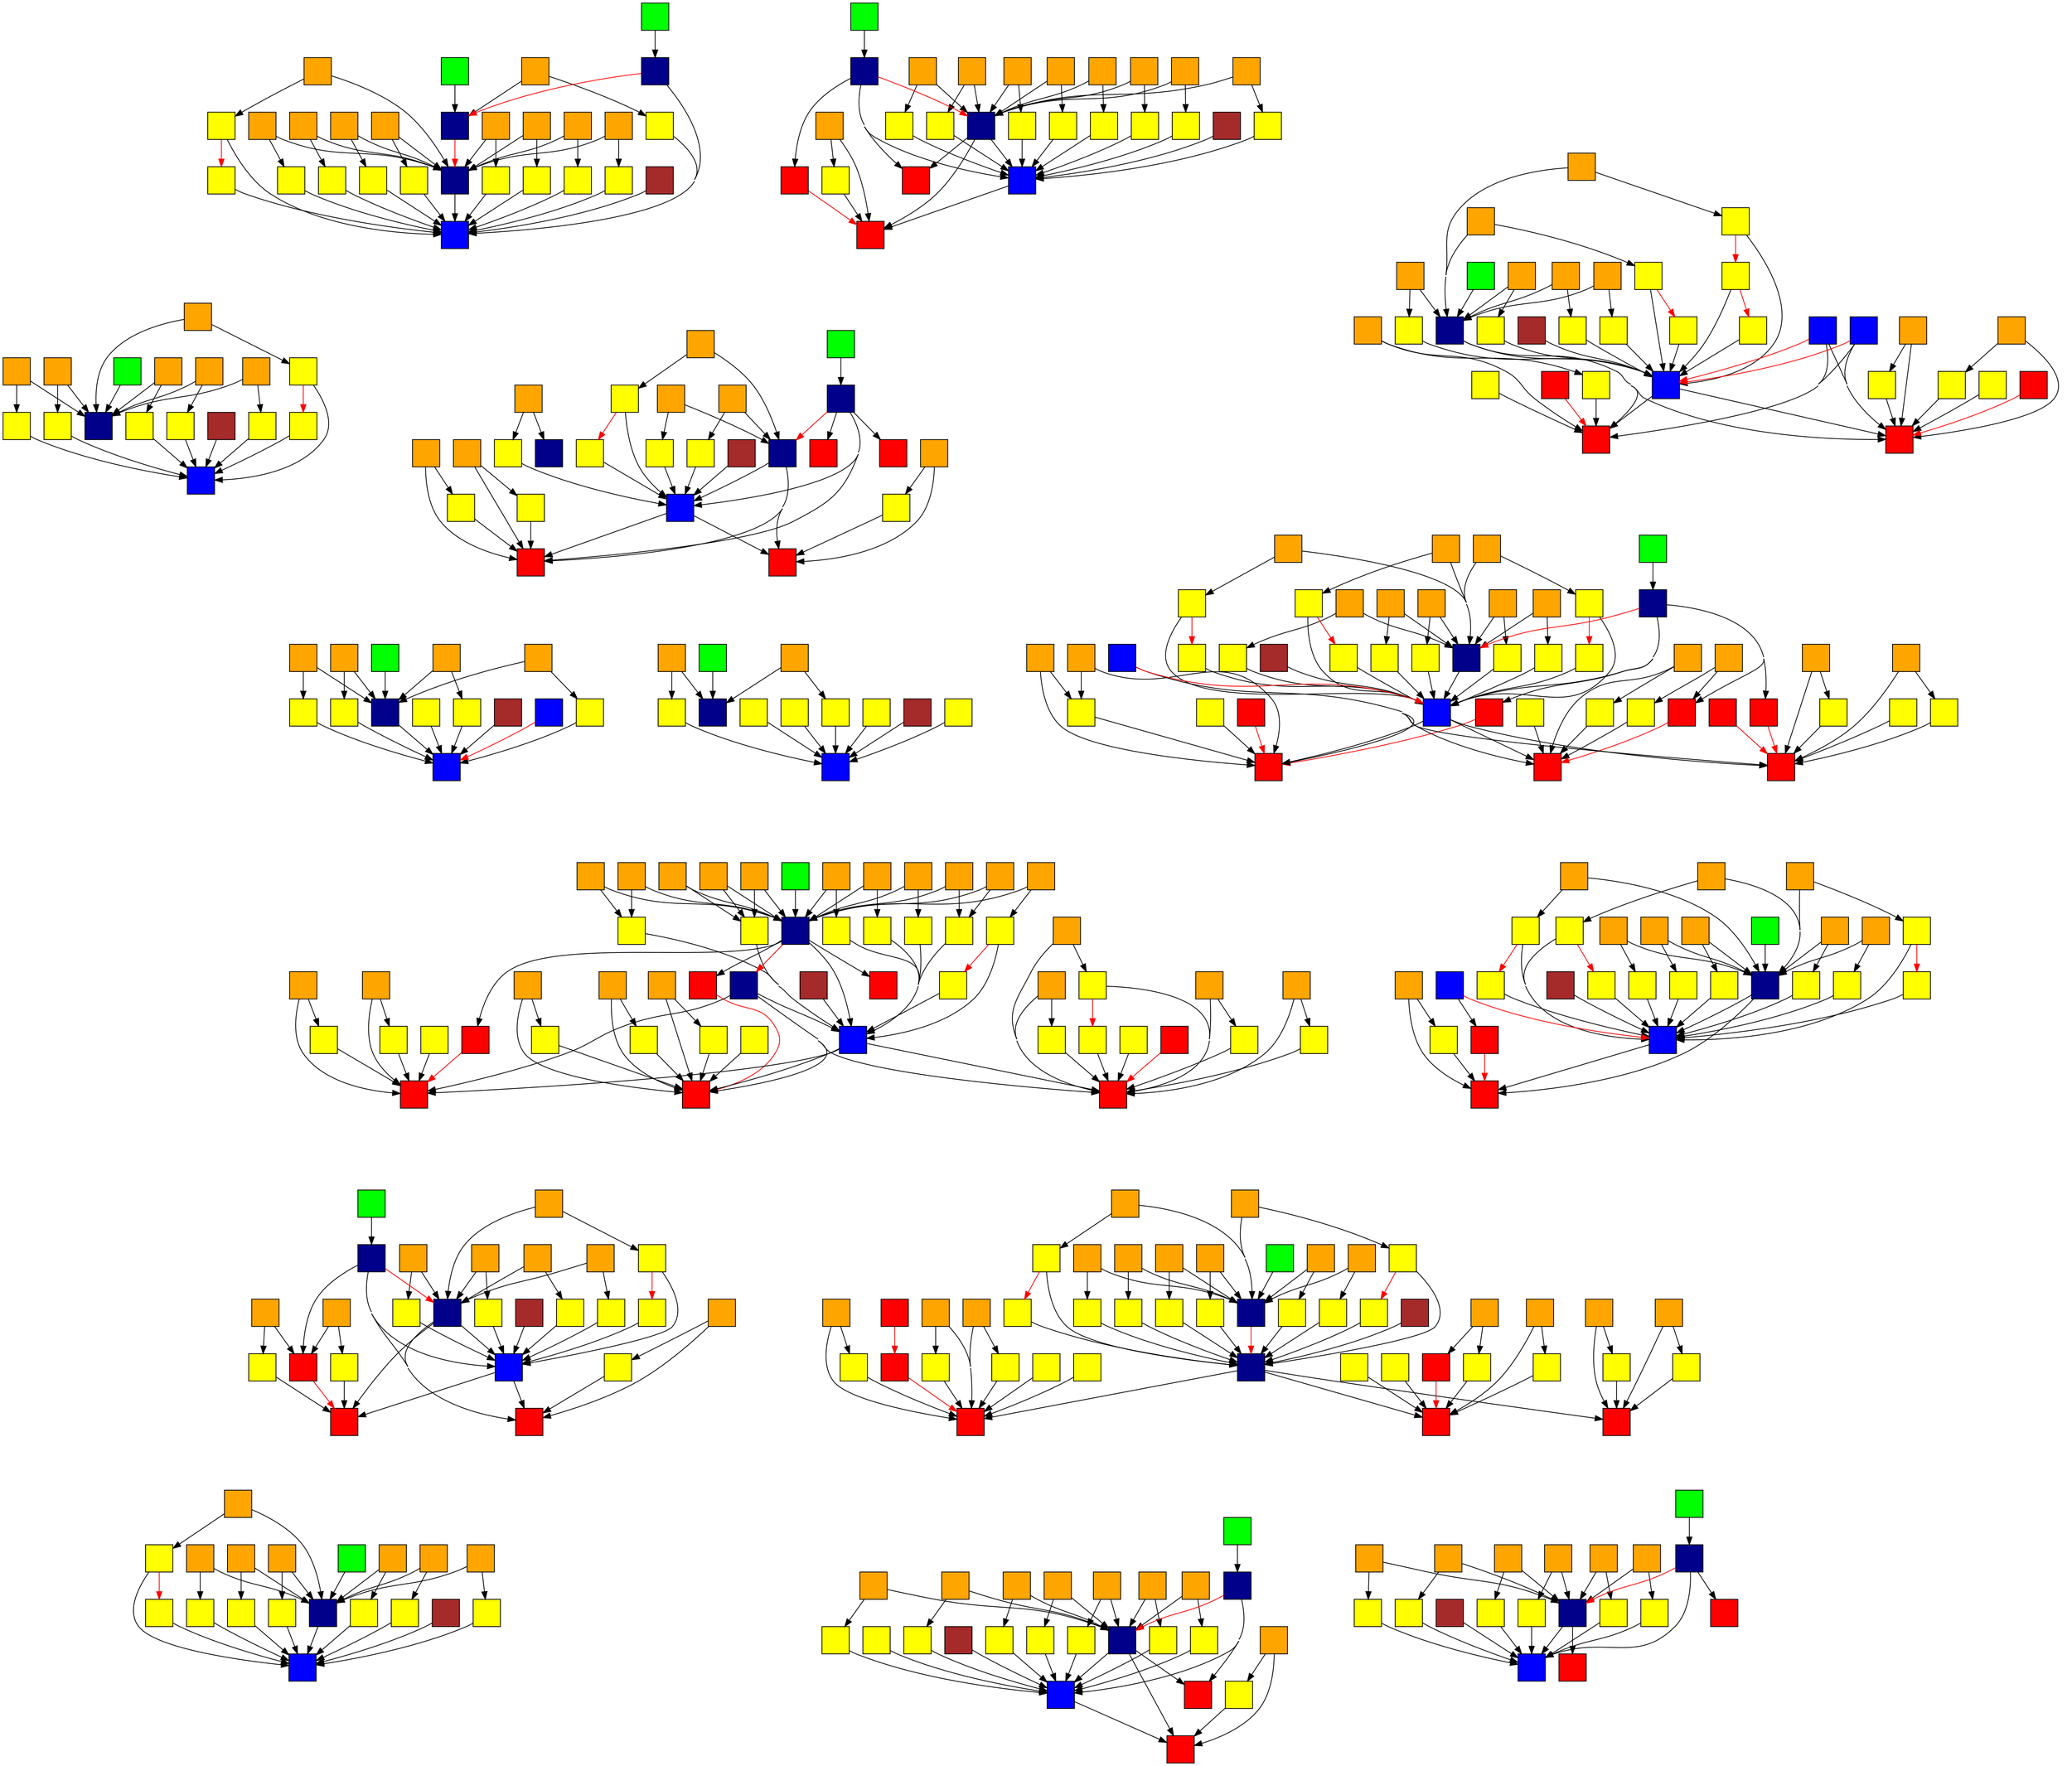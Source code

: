 digraph G {
node[label="",shape=square,style=filled]
concentrate=true
pack=true
"RA062HUn_Z" [fillcolor=orange,URL="http://purl.org/np/RA062HUn_Zu1nVB61cxpeesJ4DyUCVIK9HEgS5BJVkE-Y"]
"RA2kBfTdI1" [fillcolor=orange,URL="http://purl.org/np/RA2kBfTdI1zfinySdO_KecrMqS5x3kr5n87r5inNba_Bo"]
"RA913Qgx4U" [fillcolor=orange,URL="http://purl.org/np/RA913Qgx4UShjz9upA4IAsbYCkLhSxQ0vaV1figRNXkH8"]
"RAaPvL2hjB" [fillcolor=orange,URL="http://purl.org/np/RAaPvL2hjBzAerIZPVV7afEBD2y2G0BZLiz9dbdl45ouo"]
"RACtA1UuaR" [fillcolor=orange,URL="http://purl.org/np/RACtA1UuaRdfJtT3kpvDXDKE9FsHlAGW7SlQ5g1VUt2c4"]
"RACweRIgGm" [fillcolor=orange,URL="http://purl.org/np/RACweRIgGmEvbyNLBHzPeko402hlFC36CHJQ7zoxVEPUA"]
"RAcYNDJKPF" [fillcolor=orange,URL="http://purl.org/np/RAcYNDJKPFqtoBIiEcdg8yShvLzqV-vSxU7-npALtkJZg"]
"RAD2d2pLO6" [fillcolor=orange,URL="http://purl.org/np/RAD2d2pLO6hCu7pWsODSNHNxYGjKkyFJUlN1reDPn8G-0"]
"RAE0JHQsWa" [fillcolor=orange,URL="http://purl.org/np/RAE0JHQsWaRPf1k2zYHFm6saeiu2fZSfCSoWiMyuLPvw0"]
"RAfLGVuw7z" [fillcolor=orange,URL="http://purl.org/np/RAfLGVuw7zXtYR2QndL2aZnfjZ1voMCCrowD0LdWWgOIA"]
"RAFUOj4M9Q" [fillcolor=orange,URL="http://purl.org/np/RAFUOj4M9QAFD3Gf36uw_TDoIyG98ryT07P_pa-_MZ72w"]
"RAGupRPJQI" [fillcolor=orange,URL="http://purl.org/np/RAGupRPJQIZvgjzFBtHWFhZJYZeXotk7jrrUZeyDhoKB8"]
"RAH8v3PKwn" [fillcolor=orange,URL="http://purl.org/np/RAH8v3PKwnXbMjc1g0FMnRYKylKtiEEKgR-3zrnj2pDS8"]
"RAhaeiRX0A" [fillcolor=orange,URL="http://purl.org/np/RAhaeiRX0Aei9lMiAt1fpTgDxBh1HyNa9T2JdkTKk0RzQ"]
"RAhOoiILMw" [fillcolor=orange,URL="http://purl.org/np/RAhOoiILMw1nbwX3H6m6Bz6IjnjKLn9JeP0L_-z9vZPw0"]
"RAjfSw5vji" [fillcolor=orange,URL="http://purl.org/np/RAjfSw5vjiiUn-k0gd9okIKIKud_vhGRLl6frT0JYWKBU"]
"RAjU4uymXs" [fillcolor=orange,URL="http://purl.org/np/RAjU4uymXsmeO7_MUvmhmM_qnUQqdSvS1asKhGn0CpU1k"]
"RAkz3162Z4" [fillcolor=orange,URL="http://purl.org/np/RAkz3162Z4w0cRK6uQREUzdU3H6SKjtR7LKA0D-vRDKlw"]
"RALGIIKvWi" [fillcolor=orange,URL="http://purl.org/np/RALGIIKvWi-5iWhzWafeDsmUndSVJ8pdf6luPtwSiou8Q"]
"RAmetIqwEV" [fillcolor=orange,URL="http://purl.org/np/RAmetIqwEVyFNt6h6CAR9ecEDT6ju4dg2YWIuEs37i7E4"]
"RAMpzb1Ec_" [fillcolor=orange,URL="http://purl.org/np/RAMpzb1Ec_HZZrVbr4RZAOemRxq80XUb8uZ00pDZ4R0uw"]
"RANmHoSCPE" [fillcolor=orange,URL="http://purl.org/np/RANmHoSCPExJaux1NMHu8bVhZzAducyyR4dTtHJSbv2SE"]
"RAOGswI1P_" [fillcolor=orange,URL="http://purl.org/np/RAOGswI1P_xI18zJy8BEeqzfJAj9IRrKN_9DkS8asc90g"]
"RAoqiduQlZ" [fillcolor=orange,URL="http://purl.org/np/RAoqiduQlZfzvdyESwhFCRyZUNFA5b7kHkjV6tqSHbwrc"]
"RAO-_RZJrs" [fillcolor=orange,URL="http://purl.org/np/RAO-_RZJrs22GR-5L7FLJVaBBIUIDCul8zFzQsXddvHBE"]
"RApJwqSdEJ" [fillcolor=orange,URL="http://purl.org/np/RApJwqSdEJ2NCD9v2G9kOkdRxBzM-Aw1u6MZAoeGAtBAk"]
"RAPTktNJpm" [fillcolor=orange,URL="http://purl.org/np/RAPTktNJpm0JblZpJsn0BUPbHeGV58k6sGQfuJUluyp04"]
"RAQImRBJTp" [fillcolor=orange,URL="http://purl.org/np/RAQImRBJTpV_MmzEvzJQjBnMH4gO78ss8mP8UEHXj72BU"]
"RAtBvXr7_q" [fillcolor=orange,URL="http://purl.org/np/RAtBvXr7_qxO0dwA5Nq2hwWVCG7fJz1oI-dB7ssjzZ570"]
"RATka2stDV" [fillcolor=orange,URL="http://purl.org/np/RATka2stDVfq6OTrm5zocL9eZUPETavRe6XhoVh3_Hx0I"]
"RAVfl0p-An" [fillcolor=orange,URL="http://purl.org/np/RAVfl0p-An2P-B-98rLtAmhVKafpT8S9W2GnF4IMrXPA8"]
"RAwsSVnefE" [fillcolor=orange,URL="http://purl.org/np/RAwsSVnefEYwpilUTTMTDgO-3QYYylNBBUdE249_SzYis"]
"RAxrrwY-FE" [fillcolor=orange,URL="http://purl.org/np/RAxrrwY-FEIMbEiJRhCuq0_PLGsleJBKvw5GIHQysg6xU"]
"RAyltU3D2Z" [fillcolor=orange,URL="http://purl.org/np/RAyltU3D2Z571K86qce2j1neDLsp6HeDAhWyPmDuNDvEc"]
"RA6LSiMXEH" [fillcolor=yellow,URL="http://purl.org/np/RA6LSiMXEHG5IZyC29dfh8tBptanSlWFx_H6KznPXEXu8"]
"RA6TdnIX5e" [fillcolor=yellow,URL="http://purl.org/np/RA6TdnIX5ekZdeoyBkgygIA2cJbzeT-w4tHjQYWnw8q_w"]
"RA8loVntlA" [fillcolor=yellow,URL="http://purl.org/np/RA8loVntlA3Gxd37VWCaimrbYrrnY7rvVmCTIyOW6cOhs"]
"RA8rAx7JSh" [fillcolor=yellow,URL="http://purl.org/np/RA8rAx7JShPL3nladCkzTx55J6YJVvpHTpqqwU_Hl3hnI"]
"RA9hTCB4z3" [fillcolor=yellow,URL="http://purl.org/np/RA9hTCB4z3sp_gHdbrfXBjR0eczmlcs2WVVMdS8FOQ1gc"]
"RA9wYHgRzN" [fillcolor=yellow,URL="http://purl.org/np/RA9wYHgRzNVnwFw_JiA5KOxN4T0vuyxT9_VrX-nlmcaIE"]
"RAaBjwfH3L" [fillcolor=yellow,URL="http://purl.org/np/RAaBjwfH3LBV9xMKxq7gqbpRxT83UV1SfTT0jVGc5WOzE"]
"RAbefCWp1C" [fillcolor=yellow,URL="http://purl.org/np/RAbefCWp1CItDV1WP3gCQOIbDpLSJ6eKHJUBgmsUtAbhE"]
"RAbG2CZoBs" [fillcolor=yellow,URL="http://purl.org/np/RAbG2CZoBsdl0uBFUKAhCTx-sxLIhi-ISbvi7B8Iw1J5I"]
"RADPRZhOfg" [fillcolor=yellow,URL="http://purl.org/np/RADPRZhOfgWlmq98SVMPekC0HlfZtphWID6hSulz-hOTM"]
"RAEazJoU_l" [fillcolor=yellow,URL="http://purl.org/np/RAEazJoU_loPjkRX8Q8p1Moe5pVJ5jSbfvcUD5KOeLppY"]
"RAEpaUK6FW" [fillcolor=yellow,URL="http://purl.org/np/RAEpaUK6FW1ftnu43ZSMCqxmaXw1YQET9fs8ULFyG-Ado"]
"RAFJQ8Eq4D" [fillcolor=yellow,URL="http://purl.org/np/RAFJQ8Eq4DgYcm1_xyl8utYvqZC3_UMlPhihpORlMIR4Q"]
"RAFKjvrsg7" [fillcolor=yellow,URL="http://purl.org/np/RAFKjvrsg7opJbOj4X07AthG8yBrQqntiqrbruEvFa5As"]
"RAfZJCwOjS" [fillcolor=yellow,URL="http://purl.org/np/RAfZJCwOjSX0NboXEekoEl2lO0trJh06DGsf0XsWwy2nU"]
"RAhjGhG-5A" [fillcolor=yellow,URL="http://purl.org/np/RAhjGhG-5AWUyWIp1B_CCxuw_jR_sLBYxGLQD6ELZFh2Y"]
"RAid00RR7F" [fillcolor=yellow,URL="http://purl.org/np/RAid00RR7FNGZqaK-7903Z3l-xU2gpyMNFbap58rqvOqM"]
"RAim7_fOnE" [fillcolor=yellow,URL="http://purl.org/np/RAim7_fOnEJPkHkYk9luWLaRXEZq8AlY4v3htRUfrCOB0"]
"RAJ8T3gHny" [fillcolor=yellow,URL="http://purl.org/np/RAJ8T3gHnyWOagapz0f0YbRlDqrVt9kjY1nHONQgzxn5o"]
"RAJQzOGKuP" [fillcolor=yellow,URL="http://purl.org/np/RAJQzOGKuP_oSLqSRzyPAYaQO-HWp1fD9MGzNGR-HcgTs"]
"RAK0ra75wJ" [fillcolor=yellow,URL="http://purl.org/np/RAK0ra75wJV1G5R-H_SnsJIhkA5h1eSfPerBFLbMsykIw"]
"RALAkTrka6" [fillcolor=yellow,URL="http://purl.org/np/RALAkTrka6ayoFYItkXH1Zzcovp7ky-JuMEFEDFInK4bI"]
"RAlz_CP0Xv" [fillcolor=yellow,URL="http://purl.org/np/RAlz_CP0XvjPlua24V0rNs6_8MeM9JN6rUdSpCQchhCCU"]
"RALzg7HM2D" [fillcolor=yellow,URL="http://purl.org/np/RALzg7HM2Da1ELrA-a7JSuE5Q_Zj-_51RhDcX71-YgQQs"]
"RAmPB9EE1n" [fillcolor=yellow,URL="http://purl.org/np/RAmPB9EE1nYHe_Bg3Ehso54AZ9SNE0d_08oL16oZ4wHuk"]
"RANtyaCb-F" [fillcolor=yellow,URL="http://purl.org/np/RANtyaCb-FRHjXEATBUbQLZ8qjMd_Z3MGLxtwRl1WIQo4"]
"RAO2sbZc46" [fillcolor=yellow,URL="http://purl.org/np/RAO2sbZc46vpwL0JpuIF-_WDJyUtOhAAMLnFiL6-6zxco"]
"RAOhIZlqbq" [fillcolor=yellow,URL="http://purl.org/np/RAOhIZlqbqMRIgsROJMnSPY8YgmuHZuoBuMuhBnxIViUQ"]
"RAQ_hTQ5xv" [fillcolor=yellow,URL="http://purl.org/np/RAQ_hTQ5xvy45wRj9v7wln67sBgxFC0eV6l60xglU0xmI"]
"RAQQkNipYM" [fillcolor=yellow,URL="http://purl.org/np/RAQQkNipYM14QGoyfpzqmVxbgJC9OG4OwQREahNcMcMYM"]
"RAQVUPAB16" [fillcolor=yellow,URL="http://purl.org/np/RAQVUPAB16ljoRh645Dh3uXO2O2SELsummvl_L3c8j35E"]
"RAr9U69tWx" [fillcolor=yellow,URL="http://purl.org/np/RAr9U69tWxxt9GvI67WYDhRVn4Wb7rDDVkq44DKNVwa7g"]
"RARdfiAA2G" [fillcolor=yellow,URL="http://purl.org/np/RARdfiAA2GpayI4fDJs7rMB6NE-1tLvcGiekHP2e-fYmE"]
"RAS0xcQdOn" [fillcolor=yellow,URL="http://purl.org/np/RAS0xcQdOnTh_bIn7JhwJUm6NikkjRIBq_ihdnzhc5sm4"]
"RAsEBaJjHL" [fillcolor=yellow,URL="http://purl.org/np/RAsEBaJjHLUED3rIPfNwwFz2G0C2AmmbWdqGCeGEKv1Ec"]
"RAtmzgWeJY" [fillcolor=yellow,URL="http://purl.org/np/RAtmzgWeJYQVg0R6I_gKJEF8hZC2EIjs6e06t0-ZP2PZU"]
"RA-uxUPtTz" [fillcolor=yellow,URL="http://purl.org/np/RA-uxUPtTz71KNQ4cwmoj7eGnv9HgVdVifbi_mIfZfcAY"]
"RAVFDJ6wFH" [fillcolor=yellow,URL="http://purl.org/np/RAVFDJ6wFHKZDW3EDZREo9S5tltUwto24N8RiZ15w1_ug"]
"RAW3MEmCUW" [fillcolor=yellow,URL="http://purl.org/np/RAW3MEmCUW0QJ0oXJsJjqn2kxv8tPsNfI7_yuo7rSdtCU"]
"RAwnHtSSq-" [fillcolor=yellow,URL="http://purl.org/np/RAwnHtSSq-vTn3IKdb0YsiBTgcDKF3lzA1r7mgVUt9T20"]
"RAXop_iEgb" [fillcolor=yellow,URL="http://purl.org/np/RAXop_iEgb_Up5yNnckKza_rVpbtjnf7cCLlaiiOCgVSE"]
"RAxVJX5C1K" [fillcolor=yellow,URL="http://purl.org/np/RAxVJX5C1Khk0a28SUKS_3hymWai9E7ztVYOgVeE9Bn24"]
"RAyepTH--N" [fillcolor=yellow,URL="http://purl.org/np/RAyepTH--NvwKSlgVQHY6XKK21NtNJKX7tl89q2s05Vr4"]
"RAYkahuEzd" [fillcolor=yellow,URL="http://purl.org/np/RAYkahuEzda0r6hSTAkAG1zRAZJC1IwlROY0aRHtieOeo"]
"RAyq7Qv8FE" [fillcolor=yellow,URL="http://purl.org/np/RAyq7Qv8FEXDsvSxe6vcsD3ZOfk3Xqile43Wffq1RJwU8"]
"RAYsifm2gU" [fillcolor=yellow,URL="http://purl.org/np/RAYsifm2gU8XlSo551nBUpdJ4gAvvFFkwcNz60pd54qz8"]
"RAFKjvrsg7" ->"RAbefCWp1C" [color = red]
"RA5Txa3acY" [fillcolor=red,URL="http://purl.org/np/RA5Txa3acYP9_MUWEw7s7wenDTB1QXNMB7UehJW-2E-_8"]
"RA6snbuih8" [fillcolor=red,URL="http://purl.org/np/RA6snbuih8c4A_1jDlDPtYXKBcO5KE5jdoQUtu3V2xPY4"]
"RA9pwySo43" [fillcolor=red,URL="http://purl.org/np/RA9pwySo43TIfbvPuhK4ZuisvMsDvZ6TeR5N6MNKft8Nw"]
"RA9UaQM3wV" [fillcolor=red,URL="http://purl.org/np/RA9UaQM3wVa9xRAmL9CWEXyhDbcgvHlPoGTw4pnKaHYL8"]
"RAaEkIiJLm" [fillcolor=red,URL="http://purl.org/np/RAaEkIiJLmBJP5kK3JdYjseCRqwutYbdnI8Q3VbzrK9VA"]
"RAaOAF90U6" [fillcolor=red,URL="http://purl.org/np/RAaOAF90U6YxAvnchfj0dRtT5HRz320Pz202aGap-VfuI"]
"RAcPa1aO8k" [fillcolor=red,URL="http://purl.org/np/RAcPa1aO8kAt8QYwjQoJq-PIzYvo0jCzYrAiOX_XOyk1w"]
"RACS5sSm45" [fillcolor=red,URL="http://purl.org/np/RACS5sSm45MGbuJrztnPrpdu1AuLiKxDni-6JcKzN5ZtM"]
"RAEpHUXRKt" [fillcolor=red,URL="http://purl.org/np/RAEpHUXRKtaLE3Z24sgIUdaxwTBsK2bjshyq9yF00145Y"]
"RAFH8AVn-w" [fillcolor=red,URL="http://purl.org/np/RAFH8AVn-wnTcSGxvPZ1Uiy_AtOhINlynnAxxiCdcTVWU"]
"RAFQovt9yQ" [fillcolor=red,URL="http://purl.org/np/RAFQovt9yQD7nZ2tdZ9_Uhpb7CsfT3k64pK7dh63xd-50"]
"RAhnnsMWVM" [fillcolor=red,URL="http://purl.org/np/RAhnnsMWVM8M29NixCJfVDLWzRzwwCPnUD7LI2kxT-FME"]
"RAIwMZ0StX" [fillcolor=red,URL="http://purl.org/np/RAIwMZ0StXU9DCY1WGoJMwD2NAc30mijCb0FML8TXIB0Y"]
"RAjD4-Q2kO" [fillcolor=red,URL="http://purl.org/np/RAjD4-Q2kO_cIUE52rde2uWbV3RtuCR90geXW90il2YX4"]
"RA-jkb7qPN" [fillcolor=red,URL="http://purl.org/np/RA-jkb7qPNTSOe_EXltW_rlQWQ9x3_Y1KOzW6J_bbPz4U"]
"RAkCjYmMU3" [fillcolor=red,URL="http://purl.org/np/RAkCjYmMU3obIrC4IpwUw84JW1ymd312yz0N0g-R9yes0"]
"RAlfRfPak2" [fillcolor=red,URL="http://purl.org/np/RAlfRfPak2jsyyVy4knjOmxQSYtociP8Cc0O7gemMtqQY"]
"RAlKYv_sE8" [fillcolor=red,URL="http://purl.org/np/RAlKYv_sE8qwiSqsRdcr7KrkU1bsqlqiFmhDPtPBwpLrM"]
"RAlm6vh2zp" [fillcolor=red,URL="http://purl.org/np/RAlm6vh2zpFLg189qrDYPtppkL790Pqaw-q2KUhyfJtRY"]
"RANAxL2OxG" [fillcolor=red,URL="http://purl.org/np/RANAxL2OxGmP9VAN6cUi_0KEK0rJb9bPn4l1A5HquXKrI"]
"RANjcIDg1V" [fillcolor=red,URL="http://purl.org/np/RANjcIDg1VkGWDSqxkFyVn__2UEbR-V7y8lqtV4rxcLJk"]
"RAodU4AmRj" [fillcolor=red,URL="http://purl.org/np/RAodU4AmRjfzyjwtJK3luO0iyRJJPUBjkijKWdlMHvack"]
"RAOxICL4UL" [fillcolor=red,URL="http://purl.org/np/RAOxICL4ULhzr5mxC9cyzStCBtpoETQGin6Vr-Ns7JNtA"]
"RAPVWYH0x-" [fillcolor=red,URL="http://purl.org/np/RAPVWYH0x-xyDa9PfBcGUFly3m1FNEO43KG9s0uH-y6yo"]
"RAtsHwzNs3" [fillcolor=red,URL="http://purl.org/np/RAtsHwzNs36rGrLnoSbGrPD351Qw033Acoe4zmdXhsYlM"]
"RAuLZtfsHn" [fillcolor=red,URL="http://purl.org/np/RAuLZtfsHn3NGe0Md8lLNvYmBseEtW9v1rVUVfJCpJYUE"]
"RA_uqYtoBE" [fillcolor=red,URL="http://purl.org/np/RA_uqYtoBEELzYKz7H3Yqp9L_sHdU-kgL8R5EqmBsTVzE"]
"RAUxfk7XeL" [fillcolor=red,URL="http://purl.org/np/RAUxfk7XeLxn-2hiX3xWSlE5LXgkNW0MIFBGe2h3Bb3pM"]
"RAvOAyEg-J" [fillcolor=red,URL="http://purl.org/np/RAvOAyEg-J8ynmZNrkCgg5XqGuqRo-dXcGFvgDLxtY6ck"]
"RAXecDWH8g" [fillcolor=red,URL="http://purl.org/np/RAXecDWH8gZVp7FZRP1m_Fg6EXH_uoZGhKN9blfN9lrfI"]
"RAY2Gg01ff" [fillcolor=red,URL="http://purl.org/np/RAY2Gg01ffDVLprAakuMqpizAjksasRtTal_UsCf94LL8"]
"RAY3LaUoVt" [fillcolor=red,URL="http://purl.org/np/RAY3LaUoVtBLj9CN36wyyvTIjSMsACErVtEApnA12zjy0"]
"RAYXLV7qwf" [fillcolor=red,URL="http://purl.org/np/RAYXLV7qwfx03AGH7k5ZP6zeMj_vx2kj88z5UQ5OX3C90"]
"RAZVLqlkbw" [fillcolor=red,URL="http://purl.org/np/RAZVLqlkbwiX40n0GNxcxJany2Cw3oxMCrNuZtjBClryU"]
"RAFH8AVn-w" ->"RA9UaQM3wV" [color = red]
"RAI0VHKntb" ->"RA9UaQM3wV" [color = red]
"RA-jkb7qPN" ->"RACS5sSm45" [color = red]
"RAk28zkEDK" ->"RACS5sSm45" [color = red]
"RApfJ-Acff" ->"RAFQovt9yQ" [color = red]
"RAhnnsMWVM" ->"RAIwMZ0StX" [color = red]
"RAlfRfPak2" ->"RAjD4-Q2kO" [color = red]
"RAxLYvJ1Jr" ->"RANAxL2OxG" [color = red]
"RAwkXiTv7q" ->"RANjcIDg1V" [color = red]
"RAeag07Rc4" ->"RAodU4AmRj" [color = red]
"RA_uqYtoBE" ->"RAPVWYH0x-" [color = red]
"RA9pwySo43" ->"RAuLZtfsHn" [color = red]
"RAcPa1aO8k" ->"RAUxfk7XeL" [color = red]
"RA4BJq9pLs" ->"RAvOAyEg-J" [color = red]
"RAaOAF90U6" ->"RAXecDWH8g" [color = red]
"RANjcIDg1V" ->"RAY3LaUoVt" [color = red]
"RA2-eahzia" [fillcolor=green,URL="http://purl.org/np/RA2-eahziacyavza3T31DfPDeQJabPiSUR-nA9IAs2rJY"]
"RA8BLtUFY9" [fillcolor=green,URL="http://purl.org/np/RA8BLtUFY9NoS6sQdDptZ-_77GnW11EqY0PCBzmp-uQys"]
"RAEpiQfxUe" [fillcolor=green,URL="http://purl.org/np/RAEpiQfxUee5E5o4qL8qPFbrzPFPWQS59YcsANHsJtw6w"]
"RAgM9cY7OG" [fillcolor=green,URL="http://purl.org/np/RAgM9cY7OGMXgyPYL4Aimc9CKIsMVaxhHmZdAKD-AdMQA"]
"RAJY7wiISI" [fillcolor=green,URL="http://purl.org/np/RAJY7wiISIWV3ND9kRMQyzE5uyoq8GYd7rkZNL7NAdab8"]
"RAKNnwB9sU" [fillcolor=green,URL="http://purl.org/np/RAKNnwB9sUaOdqUz3vk6FvIY8ckt5NsEn3scZb0MLux00"]
"RAMNj6VHDq" [fillcolor=green,URL="http://purl.org/np/RAMNj6VHDqFRtvXZLgdQNQzrf52BWZhFPq0DtFt1C_PzY"]
"RAmSh6ro3w" [fillcolor=green,URL="http://purl.org/np/RAmSh6ro3wlCZDHVmBGqEBYfY-WkXR7W2FYcLhRuirYBE"]
"RAmwI--UvG" [fillcolor=green,URL="http://purl.org/np/RAmwI--UvGZeNOqgg8JO0i8wujBr7DPGOgB2zFkpN-zJI"]
"RArHWhbuGl" [fillcolor=green,URL="http://purl.org/np/RArHWhbuGlagtVcVZytxkFwWcsnPSeZYOpz5gnPINruME"]
"RAty4B0ZyO" [fillcolor=green,URL="http://purl.org/np/RAty4B0ZyO3gMW02Tbo41gZHmioDmot2hK_F51HKRTjkw"]
"RAWJbD5e0b" [fillcolor=green,URL="http://purl.org/np/RAWJbD5e0bP_cw7FsWpvDNyFgaa7mtTMgmJ-Sv0rfUOMQ"]
"RAXrzGYzSl" [fillcolor=green,URL="http://purl.org/np/RAXrzGYzSlSSohJfZeEy_tAe0WB3yEDr1_8rj00N7egtA"]
"RAYDQy2RDg" [fillcolor=green,URL="http://purl.org/np/RAYDQy2RDgmskhPV-B2-BLSBDN84G1ru-TJK_RwBHyQEw"]
"RAyt9RZbSc" [fillcolor=green,URL="http://purl.org/np/RAyt9RZbScNQ76A_3keOT9cS1sv5vk9jN1BbJ4b8FkUsg"]
"RAZRc30QS-" [fillcolor=green,URL="http://purl.org/np/RAZRc30QS-6ito2P4TPeWvn13hLC-U_vTuhS1FXTI1MbQ"]
"RA0JAnTeZk" [fillcolor=orange,URL="http://purl.org/np/RA0JAnTeZk7UH64wvt05e2rksQNdM7Lpbg3wX9bfZgtmc"]
"RA1lac797R" [fillcolor=orange,URL="http://purl.org/np/RA1lac797RgY6PwQMN55X5aLUTV9KB04vhRMmZ3JDsU9w"]
"RA3q8bDtZ3" [fillcolor=orange,URL="http://purl.org/np/RA3q8bDtZ3mHZRPPftGte0Y_r7ZEOy0NvM1tcJArDm20Y"]
"RA4DdeBZlu" [fillcolor=orange,URL="http://purl.org/np/RA4DdeBZluxqSTr_YT_LVYw4u3c-d5f3f2aMnscLvpB5k"]
"RA4H1CPJ7Y" [fillcolor=orange,URL="http://purl.org/np/RA4H1CPJ7YVgwiy9mu9_BTmBKu15gOyQJus8089NdORm0"]
"RA5ff2pPMe" [fillcolor=orange,URL="http://purl.org/np/RA5ff2pPMe05nBHBpv2dvCoB6wBnRkMyI6agJCAUW3p8U"]
"RA6iSsRzRD" [fillcolor=orange,URL="http://purl.org/np/RA6iSsRzRDasLnPEDR976ah7-G2Sg7rVbdkcu3pQnvbl4"]
"RA7R6kJu0Q" [fillcolor=orange,URL="http://purl.org/np/RA7R6kJu0QfsxJgF9KDaKDxAbuZz5NlJ9RSd1dpA_TUjw"]
"RA887FH8AZ" [fillcolor=orange,URL="http://purl.org/np/RA887FH8AZvYFLOVf8dhEMPpc8l6JP-q6yybkUg4VazCI"]
"RA8Bw8rc3L" [fillcolor=orange,URL="http://purl.org/np/RA8Bw8rc3LhRQnXdZss4BoOy8cglUqdcuiB3nKq8hptNE"]
"RA9PBnR9l3" [fillcolor=orange,URL="http://purl.org/np/RA9PBnR9l3KHr3rfm6TrDsf27LPS2TJEGRaTGqDOc_8bo"]
"RAA7OnnJAK" [fillcolor=orange,URL="http://purl.org/np/RAA7OnnJAKBafk4iYT3U2GQN1F0PbJ8IJfU4YtZ20f8JQ"]
"RAab3-nhUK" [fillcolor=orange,URL="http://purl.org/np/RAab3-nhUKQnW98PX3N4FAd0jBx5SI3QLV3yXyIM8Yi34"]
"RAAgR5ZKII" [fillcolor=orange,URL="http://purl.org/np/RAAgR5ZKIIvujTwNwwxr6-bsjF1GXk_W7Zx7qxEeLrOX0"]
"RAANP7AWgy" [fillcolor=orange,URL="http://purl.org/np/RAANP7AWgyZRaS2WgNcGDfp8-4bXv0blhKapMcUrrWvos"]
"RAAnt1YKH6" [fillcolor=orange,URL="http://purl.org/np/RAAnt1YKH6K7xFZeI_VIkeDQokxZM5mz0Or4y9Mz1o97k"]
"RAaqV5eehX" [fillcolor=orange,URL="http://purl.org/np/RAaqV5eehX-wlnotoT6iyGt-B3Dx1HFO5W3lTLLDGISR0"]
"RAAvxdOwZm" [fillcolor=orange,URL="http://purl.org/np/RAAvxdOwZmP5RB7BlUsIC6CqXDNhSiIP0r4RhJP8WHMVM"]
"RA_B9Iu_OY" [fillcolor=orange,URL="http://purl.org/np/RA_B9Iu_OYMKCwRNFGwQy2ZTe5iKd4XmkgJS5HzELtEZo"]
"RABqs0voTp" [fillcolor=orange,URL="http://purl.org/np/RABqs0voTpZjcSTTtyS6WIi3Fd4Za6uQmvBE0_w7wNWY4"]
"RAbTgl4Va4" [fillcolor=orange,URL="http://purl.org/np/RAbTgl4Va4--Qf760bdcdtRz6sHysMsAE0v7dStDhDB-w"]
"RABtyhat8e" [fillcolor=orange,URL="http://purl.org/np/RABtyhat8eNcz29hr3caN886bzaFbxtYB7xy74b5-m7v8"]
"RAbYGDE27f" [fillcolor=orange,URL="http://purl.org/np/RAbYGDE27fjI5qTckXklj4g0ym4PnZGulmF2jN0MNt4m8"]
"RAcDpBj5DU" [fillcolor=orange,URL="http://purl.org/np/RAcDpBj5DUhnxJLbyFPbm3YBy0wJ-dGh3-a_HcXdWtTcU"]
"RACF2Yg9lC" [fillcolor=orange,URL="http://purl.org/np/RACF2Yg9lCvNwjlcbkyOMizAkU2t1X1K6NsfYbpbQk7Xo"]
"RAD4XQS1DX" [fillcolor=orange,URL="http://purl.org/np/RAD4XQS1DXALtJcPHNkn7y9M3DFjZuc4UWAnfdjgtUxSc"]
"RADrUsLdKi" [fillcolor=orange,URL="http://purl.org/np/RADrUsLdKijDGJNvINN2mXqWAYysGkWScFnfyMrHCyvE8"]
"RADxNE4Lbi" [fillcolor=orange,URL="http://purl.org/np/RADxNE4LbidQZRy0knJM-8RuuinMXaYyDw8g5FQPKl284"]
"RADZUYUDV0" [fillcolor=orange,URL="http://purl.org/np/RADZUYUDV0nG8JttvApmKf_lqbxruHmRWBsO4WuFPRfjQ"]
"RAeQXBCLaN" [fillcolor=orange,URL="http://purl.org/np/RAeQXBCLaNCea4WYJaQ_XlKoWFOGgM50zqjMjCuH6zmZM"]
"RAf9h_bi6H" [fillcolor=orange,URL="http://purl.org/np/RAf9h_bi6HB0UtUF7JMgt3fy_hTRzDK_OfOlDmTfjrBLM"]
"RAFCPGyWsP" [fillcolor=orange,URL="http://purl.org/np/RAFCPGyWsPcZarXDn5Dg9IMu-7BQskfH3wtAFqhakJoNA"]
"RAFi6DZ3Qo" [fillcolor=orange,URL="http://purl.org/np/RAFi6DZ3QoJaRI-Pyn1k1PTMWk7o6f-9XDdZveVg-Aomw"]
"RAfWeu4D4v" [fillcolor=orange,URL="http://purl.org/np/RAfWeu4D4vQEXWE-vEMY1QdeZrPyfLpDQxzdDPQSqyjwA"]
"RAGG3BYvzA" [fillcolor=orange,URL="http://purl.org/np/RAGG3BYvzA9wR4jmmeAmE15zQ9KBLNGPmIIPpWh_nCi5M"]
"RAg-nSvQQV" [fillcolor=orange,URL="http://purl.org/np/RAg-nSvQQV9VXjMouhB_xSjeEEdnYstZH1ebFOdR9zVEU"]
"RAgtFSptHE" [fillcolor=orange,URL="http://purl.org/np/RAgtFSptHE2etPKoMZOzJ9pzSPmUOGFj_KTBAtTCGEWA0"]
"RAgUHK4iSX" [fillcolor=orange,URL="http://purl.org/np/RAgUHK4iSXUnhf-DC6ucahOiUh4YW589FTM54XPmciqzU"]
"RAhlnTORaj" [fillcolor=orange,URL="http://purl.org/np/RAhlnTORajqOxkpAoQPPTHGtJBiPcTVUepkIMUZwF9-k0"]
"RAHmvzdl-8" [fillcolor=orange,URL="http://purl.org/np/RAHmvzdl-80jtSyn18OgVBbeUc07anF7K93Gde6SxbIZw"]
"RAhMzR9PZc" [fillcolor=orange,URL="http://purl.org/np/RAhMzR9PZchCbjSdl_eUqVmuCWhXH_ePc3yF5M6xo8LrE"]
"RAhZVakW24" [fillcolor=orange,URL="http://purl.org/np/RAhZVakW246qGSP9_ITnfok0SmI6LIh-YZlxbJU0j5byc"]
"RAi0i2aC9a" [fillcolor=orange,URL="http://purl.org/np/RAi0i2aC9aBOfHFUedbfP8QbbgtYJF_A9E3P2KnZ8MU14"]
"RAiEgjKxYh" [fillcolor=orange,URL="http://purl.org/np/RAiEgjKxYheYtjypHZgZlicxQQBLbeu9vDlgkepMeNyaQ"]
"RAiSvT9Iy4" [fillcolor=orange,URL="http://purl.org/np/RAiSvT9Iy4-poxt0VEtNBO_uhHBDiLohEIMuHrMPab9r0"]
"RAIZdSg0rt" [fillcolor=orange,URL="http://purl.org/np/RAIZdSg0rtI4P2hn7_U-Brzgtnjlh4f5TE_BhpTNsku78"]
"RAjz0nKHGx" [fillcolor=orange,URL="http://purl.org/np/RAjz0nKHGxFbENgB2BN7AylkOKnwdVgxYIu2KX_8NMZN4"]
"RAKhQUaLzA" [fillcolor=orange,URL="http://purl.org/np/RAKhQUaLzA2G6zpdDGqBkbxwegjl6Ak28DO_0ZlT6G4Bc"]
"RAkq_B2KCh" [fillcolor=orange,URL="http://purl.org/np/RAkq_B2KChGQpP1dn-aVf0dNmBcoSZi291HE8caQPbcAU"]
"RAl2f2FKNU" [fillcolor=orange,URL="http://purl.org/np/RAl2f2FKNUC_iHDx793eYmLxUVHVnBYWdtgHiYuamA6Jw"]
"RA-_lHIZGR" [fillcolor=orange,URL="http://purl.org/np/RA-_lHIZGRE1JVTzCK0XKZ3OR7vV9GdFCsmBIyfX4kkjg"]
"RAM4miJDGb" [fillcolor=orange,URL="http://purl.org/np/RAM4miJDGbzr0w1VV-8_rgks8JGr9g5yaDN3HoYo2H9T0"]
"RAMeG2Rwn3" [fillcolor=orange,URL="http://purl.org/np/RAMeG2Rwn3zkcJLU53VbKwSCLxQL8Ss7CV81vs6TkKLek"]
"RAMJ69Peyx" [fillcolor=orange,URL="http://purl.org/np/RAMJ69Peyx9r4lGvkvryD3I7rMP8Yb6FuCjyVg-ZfBV0c"]
"RAmrKttaMp" [fillcolor=orange,URL="http://purl.org/np/RAmrKttaMpkP7K9xhynhlbmZdWBCxf2IoN02myvGTeMPI"]
"RAm_WJgZmu" [fillcolor=orange,URL="http://purl.org/np/RAm_WJgZmurPqAXA5KYf-uoH9mTrkLaNxpUs0gJ0DL7dM"]
"RANegR5t3V" [fillcolor=orange,URL="http://purl.org/np/RANegR5t3VApsZ7sEkQdrNyv1TEYIFQds9XXI1uarfmN8"]
"RA-NHiWeD_" [fillcolor=orange,URL="http://purl.org/np/RA-NHiWeD_b9EyigeFtA2Am2z4BbtTJNS-wYkoB-qf0-k"]
"RAOiDCcI5c" [fillcolor=orange,URL="http://purl.org/np/RAOiDCcI5c4RXamzaP9TNY8XM7L-7UQ7shm79KrlDgnH8"]
"RAORqcMHEw" [fillcolor=orange,URL="http://purl.org/np/RAORqcMHEwaiqXp14QWgjS8iWP98rUtRGbrm7414ya1xI"]
"RAOuun9B68" [fillcolor=orange,URL="http://purl.org/np/RAOuun9B68sM1VMlYrq6Bxt9_9Z1Zq_O56x5CvDtNqesA"]
"RAowIHvE_c" [fillcolor=orange,URL="http://purl.org/np/RAowIHvE_cMb3B7VRR_HIP9sM5lnlRGiQDmKqL1cxFAyc"]
"RAP8dkcFlS" [fillcolor=orange,URL="http://purl.org/np/RAP8dkcFlSSR8bN0PosCy5ecB6FSaxUuPDGP_xV_celdM"]
"RAPjdJK_mK" [fillcolor=orange,URL="http://purl.org/np/RAPjdJK_mKmROq-jNyi2zby1brrxZ8AomWT8XjTKO6F5I"]
"RAPpZIuYb4" [fillcolor=orange,URL="http://purl.org/np/RAPpZIuYb4Q3jRp8OBSB83dltFyaiiayTylHWc4cEuRIQ"]
"RA-pqz7azy" [fillcolor=orange,URL="http://purl.org/np/RA-pqz7azyMGoXCqzIkUz6p7Jz5U3fM1R0AJzDVFr5nDw"]
"RAPRtkUm8o" [fillcolor=orange,URL="http://purl.org/np/RAPRtkUm8oKYy-74SAHFIlAPS1E-Xu7GcbvH4g9_qfu_U"]
"RAqgqHBjme" [fillcolor=orange,URL="http://purl.org/np/RAqgqHBjme9yoiXu7-krrW1uHmS771JjNDQ0K8f1ky7D8"]
"RAqoSsRsf1" [fillcolor=orange,URL="http://purl.org/np/RAqoSsRsf1BJdGcfWJ9FN8kdqashnUKUw_i-YsB-Lk8Cc"]
"RAR22eLK9P" [fillcolor=orange,URL="http://purl.org/np/RAR22eLK9Pv5jaxUSzU-nA8t6G5dB3aXjml_5nK0En9_E"]
"RArEg5-yvM" [fillcolor=orange,URL="http://purl.org/np/RArEg5-yvMkqyrL1cN55xqhNeydgHqGrJx7sPjCYZ6it8"]
"RAri5k4yNv" [fillcolor=orange,URL="http://purl.org/np/RAri5k4yNvkDGx76pet5y4cJFIaRnM8Cb_wYtRtocicwo"]
"RARtxlJhp3" [fillcolor=orange,URL="http://purl.org/np/RARtxlJhp3qLVoBaak3mg9qjBnmva_R1KlFr5U159B-hI"]
"RASFlduD10" [fillcolor=orange,URL="http://purl.org/np/RASFlduD100bhC4KByOBSOTPVrTL6J0F8JcLm6InPWBAY"]
"RASKSJs2Ti" [fillcolor=orange,URL="http://purl.org/np/RASKSJs2TiPqG9JErQ7ixKI6tEhXGYPElzWYN7xtQSiog"]
"RASmvEd9Pl" [fillcolor=orange,URL="http://purl.org/np/RASmvEd9Pl6MZbWR0U4_zEvApfg_qjH9JEHoLP4EBrF0o"]
"RAsxLZMQsm" [fillcolor=orange,URL="http://purl.org/np/RAsxLZMQsm2YlKk8ju48BCvxGbPLmVH8NMXNUAtuYZG0w"]
"RAt0mkGH-I" [fillcolor=orange,URL="http://purl.org/np/RAt0mkGH-IfogzEZ-KlBw6TwI2aI68zkrbYhxphxyddLk"]
"RAT7nWZzE2" [fillcolor=orange,URL="http://purl.org/np/RAT7nWZzE2VBifWc5NlTKViZnPMVT_Zk0NVHjJpOnAkhc"]
"RAtIBRI3SD" [fillcolor=orange,URL="http://purl.org/np/RAtIBRI3SDy_TT7ySUdebUFyTJl1HsvL1T4WIfl9Y1o0c"]
"RAU8B7coDD" [fillcolor=orange,URL="http://purl.org/np/RAU8B7coDDNZyKeEzYNteHriHv5RIFmHJNfRHjvUFK6l0"]
"RA_Uo-dmuw" [fillcolor=orange,URL="http://purl.org/np/RA_Uo-dmuwdyOE2SEt8bqDdJz79-kcTNBduWR8ij_N_6s"]
"RAUpqCP66I" [fillcolor=orange,URL="http://purl.org/np/RAUpqCP66IyZ3v7DFjv4mhZvkot0WsrCoq6eM6yg5MuHU"]
"RAuVcjQVmw" [fillcolor=orange,URL="http://purl.org/np/RAuVcjQVmwsMGTmV9NkVDwemOvwdm0EGCTSsOfM1slCrY"]
"RAvlmgxW5s" [fillcolor=orange,URL="http://purl.org/np/RAvlmgxW5sG45tm0M6_MQK7jtDXCQhxCyPzdyJxmQhv14"]
"RAWE3WS8fQ" [fillcolor=orange,URL="http://purl.org/np/RAWE3WS8fQA0SeVEMbkLtWsJGAXnxxmjFvABHqHBPo20E"]
"RAwEg9QegJ" [fillcolor=orange,URL="http://purl.org/np/RAwEg9QegJ8Yg9MWhsPX-jFv0LCOAXj9B4Cn9l0ZvuPEk"]
"RAwo__Cy7l" [fillcolor=orange,URL="http://purl.org/np/RAwo__Cy7l_6W-VKRhRM1MKk7-Jr_XWlu7z8sXROqeR68"]
"RAWqxXbzHZ" [fillcolor=orange,URL="http://purl.org/np/RAWqxXbzHZHj9cs_IiNzC9OYVw1LHPOPIdiNYgLeHPHcI"]
"RAwurL5Jmc" [fillcolor=orange,URL="http://purl.org/np/RAwurL5JmcIZBiENsexp_zDDH8NGhI7k7fQj2yN80V5So"]
"RAXe7dhCnH" [fillcolor=orange,URL="http://purl.org/np/RAXe7dhCnHCyL93kLF6gvSu1qUeeIGqggCxp8hvjv9zXw"]
"RAXI_nW8Zl" [fillcolor=orange,URL="http://purl.org/np/RAXI_nW8Zlmww61UVHj6ElDn2-eKE9qmSVIjvT6oFFJ2k"]
"RAxkzPSjaG" [fillcolor=orange,URL="http://purl.org/np/RAxkzPSjaGdzDxaeEuJWK2F4Vfde9gnyq6FK2XMFDwgiA"]
"RAxPQEgz3B" [fillcolor=orange,URL="http://purl.org/np/RAxPQEgz3BnRajONd3dauM3dRrm7WteJrA9kGbQ2kbXiY"]
"RAxUdYEQal" [fillcolor=orange,URL="http://purl.org/np/RAxUdYEQaliw9EsEnvRAIVSl1FmPO7y_78bw7wJio_FFA"]
"RAz3TCPhy_" [fillcolor=orange,URL="http://purl.org/np/RAz3TCPhy_mhUtC_rB92rVXbgIeR_YajTkNb7KVQD1Ny4"]
"RAziisg_S3" [fillcolor=orange,URL="http://purl.org/np/RAziisg_S35MBOxKYXcy23mVXs6zqWtcAuw7r9Omd1SII"]
"RAzMChyn_c" [fillcolor=orange,URL="http://purl.org/np/RAzMChyn_cvJfsDbvlZFtNk2vALGT31jyQ5fg-XX3vJ-s"]
"RAzuI8cdzL" [fillcolor=orange,URL="http://purl.org/np/RAzuI8cdzL_4T-hy0evC4PY84kYUXo-VN9e6RvdB2GKgY"]
"RAZV7VdWWB" [fillcolor=orange,URL="http://purl.org/np/RAZV7VdWWBjFEIpmzqUudlg46zzipKCJNpfkJXhEKdaIU"]
"RA0Ak_exio" [fillcolor=yellow,URL="http://purl.org/np/RA0Ak_exioAtnRt7pfhc3qUE7CwgEdHMt89Frp7LWxdb4"]
"RA0AMmdDvY" [fillcolor=yellow,URL="http://purl.org/np/RA0AMmdDvY5MpFV1JIroq2akgWPYgSfyKLxpjoHn1Oaro"]
"RA0LO7yFU6" [fillcolor=yellow,URL="http://purl.org/np/RA0LO7yFU6d4M6FEzjw-r0Gyuu92B8giyMMKDP-qbvE1c"]
"RA157Nzn31" [fillcolor=yellow,URL="http://purl.org/np/RA157Nzn31vVtHtrMQgOXML5iyDjjlp3kkp9yVIKU8buw"]
"RA23b3K08e" [fillcolor=yellow,URL="http://purl.org/np/RA23b3K08ecv45XZJbWHvNfv6e-8w_48X7VW5q7LUyyms"]
"RA38HSbTw9" [fillcolor=yellow,URL="http://purl.org/np/RA38HSbTw9IinK2q_4lp3aDhh-Jw7fASYLE-Vq3NrD--0"]
"RA3bgMLuZr" [fillcolor=yellow,URL="http://purl.org/np/RA3bgMLuZraOIlR0MkZATsU_eFtfym5V3kPkGqzXrWykg"]
"RA3d1wNhyQ" [fillcolor=yellow,URL="http://purl.org/np/RA3d1wNhyQRILFaCc4WVBXd12ne3pJ-a9NHSGDWiScLJk"]
"RA4ecYBb3W" [fillcolor=yellow,URL="http://purl.org/np/RA4ecYBb3WaYOd-9zB3ZsSSYAR9AvoeN6VC9HfIQfrprs"]
"RA4zu3y98z" [fillcolor=yellow,URL="http://purl.org/np/RA4zu3y98zRapBDzYOuBf--RkJCAgnQA393Pb_IHawWBI"]
"RA5FlrUsfD" [fillcolor=yellow,URL="http://purl.org/np/RA5FlrUsfDenGL9K_VknFw04YrFaoIisEb1ZdHDmX6GtE"]
"RA6gx8VCH_" [fillcolor=yellow,URL="http://purl.org/np/RA6gx8VCH_HFRNWV3Vuf1gxmjoECFUqYVgJ3aVapFfHls"]
"RA6lxb-WY_" [fillcolor=yellow,URL="http://purl.org/np/RA6lxb-WY_kXYi0NAxIIus4uO_A8QUKfwbIImynkyhwvA"]
"RA6RJQ5m-n" [fillcolor=yellow,URL="http://purl.org/np/RA6RJQ5m-nPsy7TccqDC0yc4OvmQRZmW4_i3gen4R9M6s"]
"RA7e61cJDt" [fillcolor=yellow,URL="http://purl.org/np/RA7e61cJDtKZCRpIrygSht_h8hp7kte2CdM1OtMiQzyBc"]
"RA7k6cVTww" [fillcolor=yellow,URL="http://purl.org/np/RA7k6cVTww-PUNrhFom4tp379xF9R4bB7O68igHo-4E1E"]
"RA9B6Vj6uE" [fillcolor=yellow,URL="http://purl.org/np/RA9B6Vj6uE6O9Uwjv5SLtxoA6CBCZONJgJ2LJUFhVHbDs"]
"RA9jFuc0wO" [fillcolor=yellow,URL="http://purl.org/np/RA9jFuc0wOvjd8Tis5w09VDMnwWwGQaUoqqDV2665acHI"]
"RA9KmNH-j6" [fillcolor=yellow,URL="http://purl.org/np/RA9KmNH-j6YINX5zo0Q-ykj8SfyW0c7HA-IK5qHxuf2gk"]
"RA9liKqSCn" [fillcolor=yellow,URL="http://purl.org/np/RA9liKqSCnL2E1qLfjr0tgw3LYQVjEhns5Noxpmb23nv0"]
"RA9RcAQhZ9" [fillcolor=yellow,URL="http://purl.org/np/RA9RcAQhZ9tZvErcz-xEsptVcUx84CnXC1hvEUsp2N2vs"]
"RAa0IEe29L" [fillcolor=yellow,URL="http://purl.org/np/RAa0IEe29Lp_w4oGM-JZgP5AAgF1xcLx-aWkvwi5Sg9XM"]
"RAaFeW4Bj3" [fillcolor=yellow,URL="http://purl.org/np/RAaFeW4Bj3Y7DpKTdi8d3XZVF-8rZJS2v7St62NEdOumg"]
"RABtdOLT-l" [fillcolor=yellow,URL="http://purl.org/np/RABtdOLT-l2EkmYbzD5OX_FxVYjB0UHMyvUFcMN218E-A"]
"RACefo-6H6" [fillcolor=yellow,URL="http://purl.org/np/RACefo-6H6Mu2grt1xMgw-_23yzqCmZXhE4cycALDXrHg"]
"RAcEWBk7k2" [fillcolor=yellow,URL="http://purl.org/np/RAcEWBk7k2IuF_3CHY_EMWEkGQxA4iKb8pLxFN-cyWoC4"]
"RAcOHD6Srp" [fillcolor=yellow,URL="http://purl.org/np/RAcOHD6Srpn9Fm0pR0OeprCklZYJj4THRcOcHT3Wj0oEE"]
"RAdIfKGGch" [fillcolor=yellow,URL="http://purl.org/np/RAdIfKGGchuMOzaCmeYuaPKFN4jfq_W7YH7YTBLJE_-1c"]
"RAE1u4Tgwx" [fillcolor=yellow,URL="http://purl.org/np/RAE1u4Tgwx0z1kDe1Mcsdn6KRLnomKlqRZFRrTaX-HBcM"]
"RAEo0vVJDl" [fillcolor=yellow,URL="http://purl.org/np/RAEo0vVJDl36yjtiPu-Ndyqn-sDaY_NUy5Aax1qinamvQ"]
"RAeSpvWpda" [fillcolor=yellow,URL="http://purl.org/np/RAeSpvWpdaPJZj1L51mBnAq_AqWXmh5fKlEyOSdex64m0"]
"RAEXBWB39Z" [fillcolor=yellow,URL="http://purl.org/np/RAEXBWB39ZKCaNTalc0K6hrU1UdWQpRu7Rl8RDO4fBydo"]
"RAF0I0vcdd" [fillcolor=yellow,URL="http://purl.org/np/RAF0I0vcddXt9HW7oCSOCKvESCcrrORSqMVzRBy_qj3Y8"]
"RAFiUTEjer" [fillcolor=yellow,URL="http://purl.org/np/RAFiUTEjerOTBy0fscTQrTDDKoqaGBL3NXPxterEVMfs4"]
"RAFmdUhujt" [fillcolor=yellow,URL="http://purl.org/np/RAFmdUhujtbu6fOVnxgTVUlqlrPVu1TAma3Ba4fWGw3e0"]
"RAFMU1Z7kx" [fillcolor=yellow,URL="http://purl.org/np/RAFMU1Z7kxuFhoaqJG7I_W1NnplPYKB7Cm1eEhFeCtvM8"]
"RAfnoWhgpC" [fillcolor=yellow,URL="http://purl.org/np/RAfnoWhgpCJFcgNOTQ0QE0cTGdIUPZmsvJfNNAQl9asxw"]
"RAfuhBFBnJ" [fillcolor=yellow,URL="http://purl.org/np/RAfuhBFBnJCFGtS0U12lFjg7ntVfloITeuxGqe1Z4Jhao"]
"RAGfzz5T3p" [fillcolor=yellow,URL="http://purl.org/np/RAGfzz5T3p5LQP9rTIpfIjBjsOX6BTL1jl5015NRc_oRE"]
"RAGIam9RdG" [fillcolor=yellow,URL="http://purl.org/np/RAGIam9RdG-5otB3CCwDNg1h8pMjUS1Qy4cOLXRlnffjo"]
"RAgOEyseOA" [fillcolor=yellow,URL="http://purl.org/np/RAgOEyseOAaQI6ITOteiHjDMmtRs5xLFEVDFvwkzfTUyE"]
"RAHd7jG-Bo" [fillcolor=yellow,URL="http://purl.org/np/RAHd7jG-Bo68xDEZGm7dmd_h2y4d88GZPbdipN770sA-c"]
"RAhoOM0_Pn" [fillcolor=yellow,URL="http://purl.org/np/RAhoOM0_PnZ-O30J6Gz7rTy3b6jIRlAq_kKOD8wLYVcO4"]
"RAhyiHbc_7" [fillcolor=yellow,URL="http://purl.org/np/RAhyiHbc_7uGqAhD-DE4YPyX9uJ1Yg5Er9bTr0RhZ0vSs"]
"RAHzUoVe64" [fillcolor=yellow,URL="http://purl.org/np/RAHzUoVe64B0__SjHxEWo-5jSzzxootr_quip_GGWshW4"]
"RAi3F4Zuw8" [fillcolor=yellow,URL="http://purl.org/np/RAi3F4Zuw82UXdKRaGgjoBWujM1kfHxMVVJFkem1pFHhw"]
"RAIBpY3_Ob" [fillcolor=yellow,URL="http://purl.org/np/RAIBpY3_Ob-fGnTo23yCCu86P1KZzPNdqrime6sEHsUPU"]
"RAio--7IbP" [fillcolor=yellow,URL="http://purl.org/np/RAio--7IbPa3_ZSG3GspUsXeWP2ZwMIzy4Kzos0yZ7NIw"]
"RAIolZf0Ko" [fillcolor=yellow,URL="http://purl.org/np/RAIolZf0Ko5Klrr5FWt0Wqr_GrNa2PxyxLhlz8y4eGIUk"]
"RAiVA25Dj5" [fillcolor=yellow,URL="http://purl.org/np/RAiVA25Dj5oyJtyGmVIpLd57TeDJcy6kz5Q7P_WbuMOBI"]
"RAiwsb06QV" [fillcolor=yellow,URL="http://purl.org/np/RAiwsb06QVM1B9Voz3AxzIaZi_JUgVA_0bwMMPxgYoXkg"]
"RAj1G2arQ_" [fillcolor=yellow,URL="http://purl.org/np/RAj1G2arQ_zYz7c8P5bQzeOwyt02NC5Ue2rfcxf5k6yOg"]
"RAkE7yrMj7" [fillcolor=yellow,URL="http://purl.org/np/RAkE7yrMj7qDvlTFP4aLOZCqtTInXGsm93kZaO7fkEixs"]
"RAkEKGauZL" [fillcolor=yellow,URL="http://purl.org/np/RAkEKGauZLl4Vs9giLT5aqCJlAIzpD8Iu9MD8kMMgs70s"]
"RAkh8i194_" [fillcolor=yellow,URL="http://purl.org/np/RAkh8i194_QadxVVIVMWMzfOyXz9D_3gKiUR4mxn-mM8I"]
"RAkjk3apcZ" [fillcolor=yellow,URL="http://purl.org/np/RAkjk3apcZT3cBU-snbQ2ciW9BpOX_Y25ONOAOjxjOUPU"]
"RAl1q8Wcan" [fillcolor=yellow,URL="http://purl.org/np/RAl1q8Wcan6qcYeek9WHXv736vuPJr3x-M9ZoeZNy6_x8"]
"RAlbgqbDxG" [fillcolor=yellow,URL="http://purl.org/np/RAlbgqbDxGI7DcECkLtvCoYCl0oC7JSjIM3Qmo6xsxU-U"]
"RALbwlXSd3" [fillcolor=yellow,URL="http://purl.org/np/RALbwlXSd3y1WviWuEdITD87lSbTIY5r52sf1M5xz46YQ"]
"RAlfwCE-sc" [fillcolor=yellow,URL="http://purl.org/np/RAlfwCE-scqpM-dRmws8nlsgueZLmaq__NIzVW5Rui71M"]
"RALWxVELKu" [fillcolor=yellow,URL="http://purl.org/np/RALWxVELKuqrkcO9ud2eXr0E2-ot5bl-0NpOIQi1ktrgI"]
"RAm04lBKr6" [fillcolor=yellow,URL="http://purl.org/np/RAm04lBKr6LoOoqyfBw89BEyIZBGrdeLYSU-l1mDdh6wM"]
"RAM0AF2wYX" [fillcolor=yellow,URL="http://purl.org/np/RAM0AF2wYX0vr9wXf1svfJRL0_PhceAnWVb6VVTXunA7U"]
"RA-miPrNdy" [fillcolor=yellow,URL="http://purl.org/np/RA-miPrNdymKxeAk5hyVFlTQ35vPEJTF4YvmYAcQ8ufOA"]
"RAmxClZM36" [fillcolor=yellow,URL="http://purl.org/np/RAmxClZM36_nbsLO4Kw8dyroPBv20DQH3lCNAOnqJXBZ8"]
"RAmXsR4TSI" [fillcolor=yellow,URL="http://purl.org/np/RAmXsR4TSIJBif6OFLvCSe_3fbtgp79AeI_3adbcyiPPM"]
"RAnb5-OisR" [fillcolor=yellow,URL="http://purl.org/np/RAnb5-OisRldUSR06piqwRDOZ7YKroF_RdecKroUtO2lg"]
"RAnF0KQ5CG" [fillcolor=yellow,URL="http://purl.org/np/RAnF0KQ5CGBjL-pWk37fg2DXMkgZuzgDNvXnD7wPaTZjY"]
"RAnghJFLSo" [fillcolor=yellow,URL="http://purl.org/np/RAnghJFLSoLxO6AHk6tCbIa8wEus26nqgqO91BuMehvow"]
"RAOaHjJf_7" [fillcolor=yellow,URL="http://purl.org/np/RAOaHjJf_7NLnsZCok_mm5vARZ8Jn223owehNSoKjG7Oo"]
"RAOBLvwlzr" [fillcolor=yellow,URL="http://purl.org/np/RAOBLvwlzrROjza_vzDuMiG8Ea1qc0JISyoNFt8OJDk3M"]
"RAopcyinEZ" [fillcolor=yellow,URL="http://purl.org/np/RAopcyinEZK-YeTDygVClnLSOcEa-ui-PLtoZToQetNa8"]
"RAOQfDNyP0" [fillcolor=yellow,URL="http://purl.org/np/RAOQfDNyP0cEiYppEG27gQuAaJpI55sOTmdfCP7JWctfc"]
"RAorOLuZlf" [fillcolor=yellow,URL="http://purl.org/np/RAorOLuZlfyIYI0GypT2_X-Z7Ern_E-P5YieLFu-xSB1s"]
"RAPEhX9hEJ" [fillcolor=yellow,URL="http://purl.org/np/RAPEhX9hEJCSMWUbeVGWxi2KP-WmzHXQWbSYsc_5s7rGU"]
"RA_piT7JTF" [fillcolor=yellow,URL="http://purl.org/np/RA_piT7JTF1kFBGqZnYKVswtQamhCy8Edj4eiA0Zatvv0"]
"RApSKKPqmR" [fillcolor=yellow,URL="http://purl.org/np/RApSKKPqmRuMaLZBWtWN9X-xqWxieDg2VmWq1HySMnD-k"]
"RA-PZUIhvh" [fillcolor=yellow,URL="http://purl.org/np/RA-PZUIhvhl__00ef62icnjpY_LPYPOIssulmbR31c4i8"]
"RAQh4gyQCc" [fillcolor=yellow,URL="http://purl.org/np/RAQh4gyQCcdD59fUytOc5kOtq7uoEER0ihJBcxKsheZHM"]
"RAqj2d3QxM" [fillcolor=yellow,URL="http://purl.org/np/RAqj2d3QxMBAvsKYuXlcHCLYq7DZ34GiSbUd5biYUItmk"]
"RAQTRlVBNl" [fillcolor=yellow,URL="http://purl.org/np/RAQTRlVBNlJZj7PvwVwpt3HBq56n30DbcIWJZeogGEJvs"]
"RAR3HGoKQM" [fillcolor=yellow,URL="http://purl.org/np/RAR3HGoKQM__H3hMyXc-2uHUTHcSoWFmicAu5BynhZRLY"]
"RAr4VLVJ09" [fillcolor=yellow,URL="http://purl.org/np/RAr4VLVJ09j7EkPwPKW8OxIJGW3my2w_q9Qr8_isYynuw"]
"RARduGmw6u" [fillcolor=yellow,URL="http://purl.org/np/RARduGmw6u6XKRLA5nJyNp-B1GsIcgJAqW0GW5TkwLiMs"]
"RArrv081fT" [fillcolor=yellow,URL="http://purl.org/np/RArrv081fT5rlRJhL6a-Ncimgzlp06badGVDj7kMQOZOE"]
"RARu0NIs9z" [fillcolor=yellow,URL="http://purl.org/np/RARu0NIs9zVJw6hm-IF2X-FT84wOEvpgLxnfCeBi94s1s"]
"RARw63N4Sh" [fillcolor=yellow,URL="http://purl.org/np/RARw63N4ShSDNoVWjzrGlBDQL145KY5lku9ANh24rRE74"]
"RAryFiNK2x" [fillcolor=yellow,URL="http://purl.org/np/RAryFiNK2xO4qdxH4NEz0CVbj0poeY_Vn5NBwHhrKdIOk"]
"RAS1chwiFR" [fillcolor=yellow,URL="http://purl.org/np/RAS1chwiFRQKcwV_D5PeEKo0B1wiqvzfKCwyGRvabebyA"]
"RAs-odsHvz" [fillcolor=yellow,URL="http://purl.org/np/RAs-odsHvz6AqhLYAMELeRXsxbMiKb8f8NzMbxPyDba-Q"]
"RASUNuFag1" [fillcolor=yellow,URL="http://purl.org/np/RASUNuFag1tEc7eMPQZovFiQZtA29DIFplZ982LQdg838"]
"RAS-uQZear" [fillcolor=yellow,URL="http://purl.org/np/RAS-uQZear9RltSQHw4wUJN-Rspq0VrnSD616wvEg2Hfg"]
"RATnFOH121" [fillcolor=yellow,URL="http://purl.org/np/RATnFOH121UVN_q4-PYwL98l_XRFhUb0PGb_hiSGnRD3A"]
"RATTYklfFz" [fillcolor=yellow,URL="http://purl.org/np/RATTYklfFzBbXntIlLTTq7JhQUcg1oWCPhF1ZBWR5G3r8"]
"RAtxvhGFng" [fillcolor=yellow,URL="http://purl.org/np/RAtxvhGFng6jC64kXFZ8mmMDc1fsa5WPmRpL0fNoEGwbc"]
"RAug-T7pRS" [fillcolor=yellow,URL="http://purl.org/np/RAug-T7pRS3r66x8RLCgglvLWTUPEZU6eELmKijHnoMYM"]
"RAUIRPBS5x" [fillcolor=yellow,URL="http://purl.org/np/RAUIRPBS5xg8wc9LR6s4kiuTf5kSkyYlaHqIAO6LCqHMY"]
"RAulb_vr2Z" [fillcolor=yellow,URL="http://purl.org/np/RAulb_vr2ZUKLUBUhsx8RWC75c4UViIcLXaMMbn7z4JuE"]
"RAU_qtmakL" [fillcolor=yellow,URL="http://purl.org/np/RAU_qtmakLsaxm2FkyTFgwP2bDHHBGZk9GBDeT0JAfGm8"]
"RAuw7Fo-S5" [fillcolor=yellow,URL="http://purl.org/np/RAuw7Fo-S515A2z48B0fxQBxerj6EQCn5qFLKGQgkZpf0"]
"RAv2_GJH4P" [fillcolor=yellow,URL="http://purl.org/np/RAv2_GJH4PbaapFo6skynYinV9FFOEB9kPGw47HxC6IzI"]
"RAvKVAhQ4K" [fillcolor=yellow,URL="http://purl.org/np/RAvKVAhQ4K1XOV7VuVj7sOHu9DWTrzowXRH4qffzf5my8"]
"RAVOvkxhwJ" [fillcolor=yellow,URL="http://purl.org/np/RAVOvkxhwJyssN0QGAwwEkDLhJSyftqp9U-pp4aCHWIl8"]
"RAw0HUK3Jg" [fillcolor=yellow,URL="http://purl.org/np/RAw0HUK3Jg2wJNuyYBcyq2bDnWXkvpQjgcM6OvyUqPPgQ"]
"RAwcS7tG-K" [fillcolor=yellow,URL="http://purl.org/np/RAwcS7tG-K9nhhDd2eAtKtHt5GwIhYUcA1no9v5scoU8E"]
"RAWlegnHJ8" [fillcolor=yellow,URL="http://purl.org/np/RAWlegnHJ8SBYyruSosJeU-ir7BU7nzINkt-KgDDtcCAM"]
"RAx9CGRhae" [fillcolor=yellow,URL="http://purl.org/np/RAx9CGRhaeTQFExlb1xrUlk1tVSQv1uj58vesTalQOkLE"]
"RAx9yefsz4" [fillcolor=yellow,URL="http://purl.org/np/RAx9yefsz4xInPLYTsVs8cL4e99c9f13resjxhoeS8b3Y"]
"RAXC23M6Pu" [fillcolor=yellow,URL="http://purl.org/np/RAXC23M6PuzqJyPyI1PxD1kMbAO1hZuhcJ4UojR33sDmQ"]
"RAXdkg1ssT" [fillcolor=yellow,URL="http://purl.org/np/RAXdkg1ssTlRWvf-JaVLmxWC_REcW2KkRljhu_9PEBxLM"]
"RAXqhZNkCt" [fillcolor=yellow,URL="http://purl.org/np/RAXqhZNkCtSHKHmtwk_PobxwQBCQiEkiCz5X8KVvpsZos"]
"RAXViOb_BV" [fillcolor=yellow,URL="http://purl.org/np/RAXViOb_BV-sic87FPqPMaDRhCoy7ewM-7rheZyM79Uz0"]
"RAYaSkoABa" [fillcolor=yellow,URL="http://purl.org/np/RAYaSkoABaiCEOFIF5NuxtfOtgQGv9YEXc1lhy9ZiVgjE"]
"RAYNnSH1Xv" [fillcolor=yellow,URL="http://purl.org/np/RAYNnSH1XvmPcxov174LJdFfPuP3bQT6SLktCZNJm8AP0"]
"RAy-yPfCs1" [fillcolor=yellow,URL="http://purl.org/np/RAy-yPfCs1qyCgcXIuItdCQ2w5TJMmOSifQ-Tog8yt1N0"]
"RAZdY-Wdpm" [fillcolor=yellow,URL="http://purl.org/np/RAZdY-WdpmVRAUyjgdEGhFDG2mD-j8xg1I27hNIQGkltw"]
"RAz-E7YOwL" [fillcolor=yellow,URL="http://purl.org/np/RAz-E7YOwL-RCifo12zsEs0J50LlXkWwgcLpx3CTh3hGM"]
"RAZILddOsb" [fillcolor=yellow,URL="http://purl.org/np/RAZILddOsbnRuIyfpgRsEPSBdwJB6VVZexDnSK5OGfWiY"]
"RAZQ8pshLD" [fillcolor=yellow,URL="http://purl.org/np/RAZQ8pshLDm1v2imvtF2apl9rAP0MjeCpD0kZ6ky6mV24"]
"RAaFeW4Bj3" ->"RA23b3K08e" [color = red]
"RAiVA25Dj5" ->"RA5FlrUsfD" [color = red]
"RAorOLuZlf" ->"RA6lxb-WY_" [color = red]
"RAfuhBFBnJ" ->"RA6RJQ5m-n" [color = red]
"RAIolZf0Ko" ->"RABtdOLT-l" [color = red]
"RApSKKPqmR" ->"RAdIfKGGch" [color = red]
"RAfnoWhgpC" ->"RAF0I0vcdd" [color = red]
"RARduGmw6u" ->"RAFmdUhujt" [color = red]
"RAOaHjJf_7" ->"RAfuhBFBnJ" [color = red]
"RA9liKqSCn" ->"RAHd7jG-Bo" [color = red]
"RARu0NIs9z" ->"RAHzUoVe64" [color = red]
"RAOQfDNyP0" ->"RAiwsb06QV" [color = red]
"RA6gx8VCH_" ->"RAj1G2arQ_" [color = red]
"RAkh8i194_" ->"RAr4VLVJ09" [color = red]
"RAy-yPfCs1" ->"RATTYklfFz" [color = red]
"RAi3F4Zuw8" ->"RAWlegnHJ8" [color = red]
"RAlfwCE-sc" ->"RAYNnSH1Xv" [color = red]
"RA0frq_DIL" [fillcolor=brown,URL="http://purl.org/np/RA0frq_DIL62KAINYDqz_jPa92eTO1py-n8x9Q0xKRSkU"]
"RA1eLUsfsZ" [fillcolor=brown,URL="http://purl.org/np/RA1eLUsfsZjvCGBP_nWVWaQQKMxET71h_GGxSpotNaCyg"]
"RA2AsGFOtN" [fillcolor=brown,URL="http://purl.org/np/RA2AsGFOtNd5iOxPvjA4ANQ2EVNqCeaYVynPs19tiIuEk"]
"RA9OIEkDfz" [fillcolor=brown,URL="http://purl.org/np/RA9OIEkDfzAXvpUfUi64J5OUGqspF59RBIkAVIDxkjRjE"]
"RAAzPmVWXv" [fillcolor=brown,URL="http://purl.org/np/RAAzPmVWXvodpYKPeeaxfRck9b62gGWE5C1-xSnQEb-Es"]
"RABm7U1wy2" [fillcolor=brown,URL="http://purl.org/np/RABm7U1wy2kfOol84sbgyx2MYWx8H98Kgs48f6E-gg1DU"]
"RABz7zzArE" [fillcolor=brown,URL="http://purl.org/np/RABz7zzArEi6Fd3oXlRMCC3rpqtGjvB56TW2oIb6jCe5U"]
"RAcXejWBl2" [fillcolor=brown,URL="http://purl.org/np/RAcXejWBl2yH4PgxGJjxurb3zZ5uAdZqqjxBdqrlEiahA"]
"RAeoac32KB" [fillcolor=brown,URL="http://purl.org/np/RAeoac32KBT_xDg8W5F8O8aDrLeBG_QZTeEwcIiMwCKnc"]
"RAiL9z2iIO" [fillcolor=brown,URL="http://purl.org/np/RAiL9z2iIO4MJFG3B5OzJjc222c_Nbi8Mq3IV1Reys76g"]
"RA_Oxu-sQ9" [fillcolor=brown,URL="http://purl.org/np/RA_Oxu-sQ9OHwId1ff5dBPILr0A8bHSqtvBZsXx9ozk8w"]
"RAs22kXX7N" [fillcolor=brown,URL="http://purl.org/np/RAs22kXX7N5azIwj-a4h5hbRD9Q4n_V228PGLs4gU21Cw"]
"RAvyymGXyJ" [fillcolor=brown,URL="http://purl.org/np/RAvyymGXyJJgGj8_FQqGZe5i2DkAdL5BgyVwWf-YOVy4E"]
"RAWI_6Wpnn" [fillcolor=brown,URL="http://purl.org/np/RAWI_6Wpnnvn5scKXazYTqMftavW-HW9S-Alqlh1lf6Eo"]
"RAy7c1VP3j" [fillcolor=brown,URL="http://purl.org/np/RAy7c1VP3jTV9ZVzDIgTeNIvYIwGn0fiJhxIvzdZ9Itj0"]
"RA2JlYTWhC" [fillcolor=blue,URL="http://purl.org/np/RA2JlYTWhC4PuhqFITergBXYM0CdZ_H-uTJ751rOIntlU"]
"RA5rRFy9eD" [fillcolor=blue,URL="http://purl.org/np/RA5rRFy9eDTZSTyVeuTrAO7aCg_JPcq1cVmWWjc-kjFOM"]
"RAGgV-nRMW" [fillcolor=blue,URL="http://purl.org/np/RAGgV-nRMWhmgtxx5n3yE29NaopuuDVDKAuZC8IzCATag"]
"RAGo62Hb_B" [fillcolor=blue,URL="http://purl.org/np/RAGo62Hb_Bx1klF4pn1q1Ty40860e3A7Sz4hr2vojZ2wA"]
"RAIWvdnjqm" [fillcolor=blue,URL="http://purl.org/np/RAIWvdnjqmOl2VP_eR2oFBxk97A_dw__FeusMzuRE9SIY"]
"RAjk3YoNyd" [fillcolor=blue,URL="http://purl.org/np/RAjk3YoNydLhbuD4BV9FD21ecELazvZibHHM7IXtJd-4A"]
"RAmfrSLt-W" [fillcolor=blue,URL="http://purl.org/np/RAmfrSLt-WVQVNTrJi6IlNk3ZiQyYBds0NYGJpUEsPjfI"]
"RAPLWOEA5t" [fillcolor=blue,URL="http://purl.org/np/RAPLWOEA5t6_Kx6vVHtibWm92pg1XTN6FIZdWuaTyoy9g"]
"RAsdV8EQ1q" [fillcolor=blue,URL="http://purl.org/np/RAsdV8EQ1qn_lXOrgoG7mPaF1JXdFLzt2iYy4eMhMMuM4"]
"RASZZ5T1Ca" [fillcolor=blue,URL="http://purl.org/np/RASZZ5T1Ca5gpCMPubKoypR_0WcSUkHiMaADu9o1BS1Xs"]
"RATc9O9tCd" [fillcolor=blue,URL="http://purl.org/np/RATc9O9tCdQPlrsJeGNsTNO0PbENIzdKa6XAOex7dXfrY"]
"RAWCmrfeUU" [fillcolor=blue,URL="http://purl.org/np/RAWCmrfeUUoh1tOl_7qFYoWgrYeonmX4FzAFboCSEoL-s"]
"RAWcrMY8mn" [fillcolor=blue,URL="http://purl.org/np/RAWcrMY8mnsI26BfokKid75MO1c2uVenyW9tmxj0VhbnY"]
"RAxxJWyH8O" [fillcolor=blue,URL="http://purl.org/np/RAxxJWyH8OdTJLs-ZY1q5jVq1OWFNOoLFvwEcUFyR8EEo"]
"RAYJe1ruxz" [fillcolor=blue,URL="http://purl.org/np/RAYJe1ruxzvy8idQGuxziYN4ri8OFeKZxzK-QdJPvDug0"]
"RA31i_rg9L" ->"RAGo62Hb_B" [color = red]
"RAipHIkp5h" ->"RAIWvdnjqm" [color = red]
"RA2s_pc2e-" ->"RAPLWOEA5t" [color = red]
"RARJ0_1q3Y" ->"RAPLWOEA5t" [color = red]
"RAV05xfgoc" ->"RASZZ5T1Ca" [color = red]
"RA0HU7k7XU" [fillcolor=darkblue,URL="http://purl.org/np/RA0HU7k7XUj81ioBftZFk7ywHx5uBBlVgXduglUYgyW5w"]
"RA12lVwEtm" [fillcolor=darkblue,URL="http://purl.org/np/RA12lVwEtmddK9OwDkZQZlgJaOD2-0NXtAtO_jDaG-3VQ"]
"RA1FoHM9lw" [fillcolor=darkblue,URL="http://purl.org/np/RA1FoHM9lwJ1XAV1eB871XcMAKfod73G_i4YtgoLpJVH0"]
"RA22JAQihY" [fillcolor=darkblue,URL="http://purl.org/np/RA22JAQihYeiJkNIjvwnxLPmjuG74yPcRXpPyVX8DV6fA"]
"RA2hde9hXK" [fillcolor=darkblue,URL="http://purl.org/np/RA2hde9hXKfi0juhaF7yWd1aKsyZknPYj2Od-rLlAKmSM"]
"RA7MgxMCcV" [fillcolor=darkblue,URL="http://purl.org/np/RA7MgxMCcVykE2RBJHm-Ou_CuuhPXqfcinswtIfjXReOc"]
"RAbWbJCYlL" [fillcolor=darkblue,URL="http://purl.org/np/RAbWbJCYlLhlYBDn9PVxdJP_WUbbi058aRcK-3sOJsRwY"]
"RAB_yY8X4B" [fillcolor=darkblue,URL="http://purl.org/np/RAB_yY8X4BUuS9HMBso8SvvPfBX31cb8cCv41SgfyMBew"]
"RABzhulhaP" [fillcolor=darkblue,URL="http://purl.org/np/RABzhulhaPhOzo9MxWxl230N72-azdlpMNwu_HtDqsuUc"]
"RAeRSya2qI" [fillcolor=darkblue,URL="http://purl.org/np/RAeRSya2qIYymsBxiqOZP_oaQpHXUVXiydKvPCFM-7DDQ"]
"RAgoIxfXPq" [fillcolor=darkblue,URL="http://purl.org/np/RAgoIxfXPqNDY8vnK2EmBQDAFwuFIDJtfaMplTvPMq3pg"]
"RAh1GOK4_H" [fillcolor=darkblue,URL="http://purl.org/np/RAh1GOK4_HhqeUeJhIyV_DDCFFTY9jeeiKWgbSzooWEi4"]
"RAmG2bXxwk" [fillcolor=darkblue,URL="http://purl.org/np/RAmG2bXxwkIzARk4Mda-lqZU0RVnkpX7hUHBIPcdLHQUU"]
"RAMgThXW6x" [fillcolor=darkblue,URL="http://purl.org/np/RAMgThXW6xx8QiPmW9VhVuxWCN2ZWe-pmxDcFfdx_A7z0"]
"RAn15vsPJE" [fillcolor=darkblue,URL="http://purl.org/np/RAn15vsPJEVdJvjNKtBPo_oadtjeP9oc3Si-69FiJ4poQ"]
"RAN_chNfWR" [fillcolor=darkblue,URL="http://purl.org/np/RAN_chNfWR9hbEkfjwOfMpq1piwOgAj6q2sJ-qbDzaLOk"]
"RAokVMmiZS" [fillcolor=darkblue,URL="http://purl.org/np/RAokVMmiZSbRh01diNeJLum4p13kUd-NZjGFuVtxVz4Bs"]
"RAoo8EvTgf" [fillcolor=darkblue,URL="http://purl.org/np/RAoo8EvTgfkxJw5SgZXbJvRl5nQG7ygeGaHp8Zud1U4Zw"]
"RAp7Xi0Qtv" [fillcolor=darkblue,URL="http://purl.org/np/RAp7Xi0Qtv5aHY1hXJ1FayaIQrGNNv9NW3xBC7gipklVk"]
"RASPvPrnUq" [fillcolor=darkblue,URL="http://purl.org/np/RASPvPrnUq6SOsOkrgOsUvRbsfmC7dHd73FgUA6oRmlGg"]
"RAx3fM5SIM" [fillcolor=darkblue,URL="http://purl.org/np/RAx3fM5SIMEqjkFZ8mCTjaJu7omZ6IBynsezbyOU65D7o"]
"RAxBBJ2Wko" [fillcolor=darkblue,URL="http://purl.org/np/RAxBBJ2WkonyQNlXfdCAOaCi64J_xqgVGeaLjVQow9M88"]
"RAXkuXJ4IK" [fillcolor=darkblue,URL="http://purl.org/np/RAXkuXJ4IK10Ai9F39_tOFDy6ewi7znau6OQhUEXP4nPc"]
"RAXVRaFjWD" [fillcolor=darkblue,URL="http://purl.org/np/RAXVRaFjWDlX5cZcVRXETaEIAx6QAyLK5JCrzDP-yDp9U"]
"RAxxJWyH8O" [fillcolor=darkblue,URL="http://purl.org/np/RAxxJWyH8OdTJLs-ZY1q5jVq1OWFNOoLFvwEcUFyR8EEo"]
"RAyg4UgIVo" [fillcolor=darkblue,URL="http://purl.org/np/RAyg4UgIVovBGia-hk4qEuRzOq14fcOlYAclC6YGQaVYU"]
"RAgoIxfXPq" ->"RA0HU7k7XU" [color = red]
"RABzhulhaP" ->"RA2hde9hXK" [color = red]
"RAbWbJCYlL" ->"RA7MgxMCcV" [color = red]
"RAn15vsPJE" ->"RAB_yY8X4B" [color = red]
"RAoo8EvTgf" ->"RAh1GOK4_H" [color = red]
"RAMgThXW6x" ->"RAN_chNfWR" [color = red]
"RAyg4UgIVo" ->"RAokVMmiZS" [color = red]
"RAokVMmiZS" ->"RAp7Xi0Qtv" [color = red]
"RA12lVwEtm" ->"RASPvPrnUq" [color = red]
"RAxBBJ2Wko" ->"RAxxJWyH8O" [color = red]
"RA4BJq9pLs" [fillcolor=red,URL="http://purl.org/np/RA4BJq9pLse6z1BRbZIOgARyf1zOY9Qw33ix3lsHcazOE"]
"RA9pwySo43" [fillcolor=red,URL="http://purl.org/np/RA9pwySo43TIfbvPuhK4ZuisvMsDvZ6TeR5N6MNKft8Nw"]
"RAaOAF90U6" [fillcolor=red,URL="http://purl.org/np/RAaOAF90U6YxAvnchfj0dRtT5HRz320Pz202aGap-VfuI"]
"RAcPa1aO8k" [fillcolor=red,URL="http://purl.org/np/RAcPa1aO8kAt8QYwjQoJq-PIzYvo0jCzYrAiOX_XOyk1w"]
"RAeag07Rc4" [fillcolor=red,URL="http://purl.org/np/RAeag07Rc4GggQAySapTH1PRQR6WYkhs0FhrhAT7bkFyc"]
"RAFH8AVn-w" [fillcolor=red,URL="http://purl.org/np/RAFH8AVn-wnTcSGxvPZ1Uiy_AtOhINlynnAxxiCdcTVWU"]
"RAhnnsMWVM" [fillcolor=red,URL="http://purl.org/np/RAhnnsMWVM8M29NixCJfVDLWzRzwwCPnUD7LI2kxT-FME"]
"RAI0VHKntb" [fillcolor=red,URL="http://purl.org/np/RAI0VHKntboqAV49ItlQeUnIDmPkqMML9HZoGMb87NMdw"]
"RA-jkb7qPN" [fillcolor=red,URL="http://purl.org/np/RA-jkb7qPNTSOe_EXltW_rlQWQ9x3_Y1KOzW6J_bbPz4U"]
"RAk28zkEDK" [fillcolor=red,URL="http://purl.org/np/RAk28zkEDKQaNjYZqSC1hkUE_2OtRAl7N2vJXf4lNX7yU"]
"RAlfRfPak2" [fillcolor=red,URL="http://purl.org/np/RAlfRfPak2jsyyVy4knjOmxQSYtociP8Cc0O7gemMtqQY"]
"RANjcIDg1V" [fillcolor=red,URL="http://purl.org/np/RANjcIDg1VkGWDSqxkFyVn__2UEbR-V7y8lqtV4rxcLJk"]
"RApfJ-Acff" [fillcolor=red,URL="http://purl.org/np/RApfJ-Acff7eJt-O1PljX4y_s-lBWsW1ShLWjU7xoGx2w"]
"RA_uqYtoBE" [fillcolor=red,URL="http://purl.org/np/RA_uqYtoBEELzYKz7H3Yqp9L_sHdU-kgL8R5EqmBsTVzE"]
"RAwkXiTv7q" [fillcolor=red,URL="http://purl.org/np/RAwkXiTv7qCtqOYzlR6ozZRGLRtG6mlogrYdRQ1E4dRDg"]
"RAxLYvJ1Jr" [fillcolor=red,URL="http://purl.org/np/RAxLYvJ1JrRf2JAowYGbGJleQPmqtpXnXsIvse7GmLeT8"]
"RA2s_pc2e-" [fillcolor=blue,URL="http://purl.org/np/RA2s_pc2e-TxVeMPQo5nFqDMw87UUh0bpAv0xrWihSVNQ"]
"RA31i_rg9L" [fillcolor=blue,URL="http://purl.org/np/RA31i_rg9LnYJRYLOqdzQRJBzMiCusxBgHt5OPOKSeE2k"]
"RAipHIkp5h" [fillcolor=blue,URL="http://purl.org/np/RAipHIkp5hLnPdwpHxi2c6fyeN2-XEbuyDPcEafO8CkqY"]
"RARJ0_1q3Y" [fillcolor=blue,URL="http://purl.org/np/RARJ0_1q3YAzn-eG1FPe0pIA1devVb3OghE7eseaT8Jvw"]
"RAV05xfgoc" [fillcolor=blue,URL="http://purl.org/np/RAV05xfgocYr3KSLARsRID1_UoegsUL5PxxnxorQKUvPY"]
"RA062HUn_Z" ->"RAmPB9EE1n"
"RA2kBfTdI1" ->"RAaBjwfH3L"
"RA913Qgx4U" ->"RAQ_hTQ5xv"
"RAaPvL2hjB" ->"RAlz_CP0Xv"
"RACtA1UuaR" ->"RANtyaCb-F"
"RACweRIgGm" ->"RAhjGhG-5A"
"RAcYNDJKPF" ->"RAbG2CZoBs"
"RAD2d2pLO6" ->"RAsEBaJjHL"
"RAE0JHQsWa" ->"RAYsifm2gU"
"RAfLGVuw7z" ->"RAid00RR7F"
"RAFUOj4M9Q" ->"RAJ8T3gHny"
"RAGupRPJQI" ->"RA9wYHgRzN"
"RAH8v3PKwn" ->"RAyepTH--N"
"RAhaeiRX0A" ->"RAyq7Qv8FE"
"RAhOoiILMw" ->"RA8loVntlA"
"RAjfSw5vji" ->"RAVFDJ6wFH"
"RAjU4uymXs" ->"RAtmzgWeJY"
"RAkz3162Z4" ->"RA6TdnIX5e"
"RALGIIKvWi" ->"RAwnHtSSq-"
"RAmetIqwEV" ->"RAFKjvrsg7"
"RAMpzb1Ec_" ->"RAFJQ8Eq4D"
"RANmHoSCPE" ->"RAOhIZlqbq"
"RAOGswI1P_" ->"RALzg7HM2D"
"RAoqiduQlZ" ->"RA8rAx7JSh"
"RAO-_RZJrs" ->"RAK0ra75wJ"
"RApJwqSdEJ" ->"RAO2sbZc46"
"RAPTktNJpm" ->"RADPRZhOfg"
"RAQImRBJTp" ->"RARdfiAA2G"
"RAtBvXr7_q" ->"RAW3MEmCUW"
"RATka2stDV" ->"RA6LSiMXEH"
"RAVfl0p-An" ->"RAEazJoU_l"
"RAwsSVnefE" ->"RAXop_iEgb"
"RAxrrwY-FE" ->"RAaBjwfH3L"
"RAyltU3D2Z" ->"RAEpaUK6FW"
"RA062HUn_Z" ->"RAFQovt9yQ"
"RA2kBfTdI1" ->"RA9UaQM3wV"
"RA913Qgx4U" ->"RAEpHUXRKt"
"RAaPvL2hjB" ->"RAodU4AmRj"
"RACtA1UuaR" ->"RAjD4-Q2kO"
"RACweRIgGm" ->"RACS5sSm45"
"RAcYNDJKPF" ->"RAPVWYH0x-"
"RAD2d2pLO6" ->"RAY2Gg01ff"
"RAE0JHQsWa" ->"RAuLZtfsHn"
"RAfLGVuw7z" ->"RAY3LaUoVt"
"RAFUOj4M9Q" ->"RAEpHUXRKt"
"RAGupRPJQI" ->"RAvOAyEg-J"
"RAH8v3PKwn" ->"RAlKYv_sE8"
"RAhaeiRX0A" ->"RAjD4-Q2kO"
"RAhOoiILMw" ->"RAtsHwzNs3"
"RAjfSw5vji" ->"RAvOAyEg-J"
"RAjU4uymXs" ->"RAuLZtfsHn"
"RAkz3162Z4" ->"RANAxL2OxG"
"RALGIIKvWi" ->"RA6snbuih8"
"RAmetIqwEV" ->"RAvOAyEg-J"
"RAMpzb1Ec_" ->"RAXecDWH8g"
"RANmHoSCPE" ->"RAhnnsMWVM"
"RAOGswI1P_" ->"RAuLZtfsHn"
"RAoqiduQlZ" ->"RAY3LaUoVt"
"RAO-_RZJrs" ->"RAvOAyEg-J"
"RApJwqSdEJ" ->"RAY3LaUoVt"
"RAPTktNJpm" ->"RAhnnsMWVM"
"RAQImRBJTp" ->"RAodU4AmRj"
"RAtBvXr7_q" ->"RAtsHwzNs3"
"RATka2stDV" ->"RAxLYvJ1Jr"
"RAVfl0p-An" ->"RACS5sSm45"
"RAwsSVnefE" ->"RAUxfk7XeL"
"RAxrrwY-FE" ->"RA9UaQM3wV"
"RAyltU3D2Z" ->"RAaOAF90U6"
"RA2-eahzia" ->"RAmG2bXxwk"
"RA8BLtUFY9" ->"RAxBBJ2Wko"
"RAEpiQfxUe" ->"RAokVMmiZS"
"RAgM9cY7OG" ->"RABzhulhaP"
"RAJY7wiISI" ->"RAgoIxfXPq"
"RAKNnwB9sU" ->"RAeRSya2qI"
"RAMNj6VHDq" ->"RAXVRaFjWD"
"RAmSh6ro3w" ->"RA22JAQihY"
"RAmwI--UvG" ->"RAoo8EvTgf"
"RArHWhbuGl" ->"RAXkuXJ4IK"
"RAty4B0ZyO" ->"RA12lVwEtm"
"RAWJbD5e0b" ->"RA1FoHM9lw"
"RAXrzGYzSl" ->"RAyg4UgIVo"
"RAYDQy2RDg" ->"RAn15vsPJE"
"RAyt9RZbSc" ->"RAbWbJCYlL"
"RAZRc30QS-" ->"RAMgThXW6x"
"RA0JAnTeZk" ->"RAVOvkxhwJ"
"RA4H1CPJ7Y" ->"RAXC23M6Pu"
"RA5ff2pPMe" ->"RAQTRlVBNl"
"RA6iSsRzRD" ->"RAgOEyseOA"
"RA7R6kJu0Q" ->"RAkh8i194_"
"RA887FH8AZ" ->"RArrv081fT"
"RA8Bw8rc3L" ->"RA9RcAQhZ9"
"RA9PBnR9l3" ->"RA3bgMLuZr"
"RAA7OnnJAK" ->"RAryFiNK2x"
"RAab3-nhUK" ->"RAl1q8Wcan"
"RAAgR5ZKII" ->"RAio--7IbP"
"RAAnt1YKH6" ->"RAv2_GJH4P"
"RAaqV5eehX" ->"RAOaHjJf_7"
"RAAvxdOwZm" ->"RARw63N4Sh"
"RA_B9Iu_OY" ->"RASUNuFag1"
"RABqs0voTp" ->"RAx9yefsz4"
"RAbTgl4Va4" ->"RAM0AF2wYX"
"RAbYGDE27f" ->"RAiVA25Dj5"
"RAcDpBj5DU" ->"RA7e61cJDt"
"RACF2Yg9lC" ->"RAa0IEe29L"
"RADxNE4Lbi" ->"RAcEWBk7k2"
"RADZUYUDV0" ->"RA4ecYBb3W"
"RAeQXBCLaN" ->"RAkjk3apcZ"
"RAf9h_bi6H" ->"RAnghJFLSo"
"RAFCPGyWsP" ->"RAw0HUK3Jg"
"RAFi6DZ3Qo" ->"RAhyiHbc_7"
"RAfWeu4D4v" ->"RAIolZf0Ko"
"RAGG3BYvzA" ->"RA4zu3y98z"
"RAg-nSvQQV" ->"RA-miPrNdy"
"RAgtFSptHE" ->"RAS-uQZear"
"RAgUHK4iSX" ->"RAy-yPfCs1"
"RAhlnTORaj" ->"RAnb5-OisR"
"RAHmvzdl-8" ->"RAZILddOsb"
"RAhMzR9PZc" ->"RAlbgqbDxG"
"RAhZVakW24" ->"RA0LO7yFU6"
"RAi0i2aC9a" ->"RAug-T7pRS"
"RAiEgjKxYh" ->"RAvKVAhQ4K"
"RAiSvT9Iy4" ->"RA6gx8VCH_"
"RAjz0nKHGx" ->"RAFMU1Z7kx"
"RAl2f2FKNU" ->"RA9KmNH-j6"
"RA-_lHIZGR" ->"RA0Ak_exio"
"RAM4miJDGb" ->"RAulb_vr2Z"
"RAMeG2Rwn3" ->"RAuw7Fo-S5"
"RAMJ69Peyx" ->"RA9liKqSCn"
"RAmrKttaMp" ->"RA0AMmdDvY"
"RAm_WJgZmu" ->"RAi3F4Zuw8"
"RANegR5t3V" ->"RAEXBWB39Z"
"RA-NHiWeD_" ->"RAfnoWhgpC"
"RAOiDCcI5c" ->"RAR3HGoKQM"
"RAORqcMHEw" ->"RAeSpvWpda"
"RAOuun9B68" ->"RARu0NIs9z"
"RAowIHvE_c" ->"RA9jFuc0wO"
"RAPjdJK_mK" ->"RAQh4gyQCc"
"RAPpZIuYb4" ->"RAGfzz5T3p"
"RA-pqz7azy" ->"RA157Nzn31"
"RAPRtkUm8o" ->"RAPEhX9hEJ"
"RAqgqHBjme" ->"RAhoOM0_Pn"
"RAqoSsRsf1" ->"RAtxvhGFng"
"RAR22eLK9P" ->"RAE1u4Tgwx"
"RArEg5-yvM" ->"RAx9CGRhae"
"RAri5k4yNv" ->"RAs-odsHvz"
"RARtxlJhp3" ->"RAkE7yrMj7"
"RASFlduD10" ->"RAmXsR4TSI"
"RASKSJs2Ti" ->"RAlfwCE-sc"
"RAsxLZMQsm" ->"RAmxClZM36"
"RAt0mkGH-I" ->"RAOQfDNyP0"
"RAT7nWZzE2" ->"RAYaSkoABa"
"RAU8B7coDD" ->"RAEo0vVJDl"
"RA_Uo-dmuw" ->"RAaFeW4Bj3"
"RAUpqCP66I" ->"RA-PZUIhvh"
"RAuVcjQVmw" ->"RAz-E7YOwL"
"RAvlmgxW5s" ->"RAU_qtmakL"
"RAWE3WS8fQ" ->"RAXdkg1ssT"
"RAwo__Cy7l" ->"RATnFOH121"
"RAwurL5Jmc" ->"RACefo-6H6"
"RAXI_nW8Zl" ->"RALbwlXSd3"
"RAxkzPSjaG" ->"RAXqhZNkCt"
"RAxUdYEQal" ->"RAorOLuZlf"
"RAz3TCPhy_" ->"RAkEKGauZL"
"RAziisg_S3" ->"RAcOHD6Srp"
"RAzuI8cdzL" ->"RAXViOb_BV"
"RAZV7VdWWB" ->"RAZdY-Wdpm"
"RA0JAnTeZk" ->"RA7MgxMCcV"
"RA1lac797R" ->"RAn15vsPJE"
"RA3q8bDtZ3" ->"RAn15vsPJE"
"RA4DdeBZlu" ->"RAXVRaFjWD"
"RA4H1CPJ7Y" ->"RASPvPrnUq"
"RA5ff2pPMe" ->"RAh1GOK4_H"
"RA6iSsRzRD" ->"RAXkuXJ4IK"
"RA7R6kJu0Q" ->"RAeRSya2qI"
"RA887FH8AZ" ->"RA7MgxMCcV"
"RA8Bw8rc3L" ->"RAXkuXJ4IK"
"RA9PBnR9l3" ->"RAh1GOK4_H"
"RAA7OnnJAK" ->"RAXkuXJ4IK"
"RAab3-nhUK" ->"RA0HU7k7XU"
"RAAgR5ZKII" ->"RAeRSya2qI"
"RAANP7AWgy" ->"RAXVRaFjWD"
"RAAnt1YKH6" ->"RAN_chNfWR"
"RAaqV5eehX" ->"RA22JAQihY"
"RAAvxdOwZm" ->"RAh1GOK4_H"
"RA_B9Iu_OY" ->"RA0HU7k7XU"
"RABqs0voTp" ->"RAXkuXJ4IK"
"RAbTgl4Va4" ->"RA22JAQihY"
"RABtyhat8e" ->"RAn15vsPJE"
"RAbYGDE27f" ->"RAh1GOK4_H"
"RAcDpBj5DU" ->"RAN_chNfWR"
"RACF2Yg9lC" ->"RA2hde9hXK"
"RAD4XQS1DX" ->"RAXVRaFjWD"
"RADrUsLdKi" ->"RAn15vsPJE"
"RADxNE4Lbi" ->"RASPvPrnUq"
"RADZUYUDV0" ->"RAokVMmiZS"
"RAeQXBCLaN" ->"RAeRSya2qI"
"RAf9h_bi6H" ->"RAx3fM5SIM"
"RAFCPGyWsP" ->"RA0HU7k7XU"
"RAFi6DZ3Qo" ->"RAp7Xi0Qtv"
"RAfWeu4D4v" ->"RAN_chNfWR"
"RAGG3BYvzA" ->"RA1FoHM9lw"
"RAg-nSvQQV" ->"RA1FoHM9lw"
"RAgtFSptHE" ->"RA2hde9hXK"
"RAgUHK4iSX" ->"RAxBBJ2Wko"
"RAhlnTORaj" ->"RA7MgxMCcV"
"RAHmvzdl-8" ->"RA22JAQihY"
"RAhMzR9PZc" ->"RA1FoHM9lw"
"RAhZVakW24" ->"RAeRSya2qI"
"RAi0i2aC9a" ->"RAp7Xi0Qtv"
"RAiEgjKxYh" ->"RAxBBJ2Wko"
"RAiSvT9Iy4" ->"RA22JAQihY"
"RAIZdSg0rt" ->"RAn15vsPJE"
"RAjz0nKHGx" ->"RAh1GOK4_H"
"RAKhQUaLzA" ->"RAXVRaFjWD"
"RAkq_B2KCh" ->"RAXVRaFjWD"
"RAl2f2FKNU" ->"RAeRSya2qI"
"RA-_lHIZGR" ->"RA1FoHM9lw"
"RAM4miJDGb" ->"RA0HU7k7XU"
"RAMeG2Rwn3" ->"RA2hde9hXK"
"RAMJ69Peyx" ->"RAeRSya2qI"
"RAmrKttaMp" ->"RAxBBJ2Wko"
"RAm_WJgZmu" ->"RAeRSya2qI"
"RANegR5t3V" ->"RA2hde9hXK"
"RA-NHiWeD_" ->"RAh1GOK4_H"
"RAOiDCcI5c" ->"RA22JAQihY"
"RAORqcMHEw" ->"RAmG2bXxwk"
"RAOuun9B68" ->"RA7MgxMCcV"
"RAowIHvE_c" ->"RA0HU7k7XU"
"RAP8dkcFlS" ->"RAXVRaFjWD"
"RAPjdJK_mK" ->"RAp7Xi0Qtv"
"RAPpZIuYb4" ->"RAxBBJ2Wko"
"RA-pqz7azy" ->"RASPvPrnUq"
"RAPRtkUm8o" ->"RAp7Xi0Qtv"
"RAqgqHBjme" ->"RAp7Xi0Qtv"
"RAqoSsRsf1" ->"RA0HU7k7XU"
"RAR22eLK9P" ->"RAxBBJ2Wko"
"RArEg5-yvM" ->"RA0HU7k7XU"
"RAri5k4yNv" ->"RA1FoHM9lw"
"RARtxlJhp3" ->"RA7MgxMCcV"
"RASFlduD10" ->"RA2hde9hXK"
"RASKSJs2Ti" ->"RA1FoHM9lw"
"RASmvEd9Pl" ->"RAn15vsPJE"
"RAsxLZMQsm" ->"RAp7Xi0Qtv"
"RAt0mkGH-I" ->"RAh1GOK4_H"
"RAT7nWZzE2" ->"RASPvPrnUq"
"RAtIBRI3SD" ->"RAn15vsPJE"
"RAU8B7coDD" ->"RAp7Xi0Qtv"
"RA_Uo-dmuw" ->"RAp7Xi0Qtv"
"RAUpqCP66I" ->"RAp7Xi0Qtv"
"RAuVcjQVmw" ->"RAmG2bXxwk"
"RAvlmgxW5s" ->"RA2hde9hXK"
"RAWE3WS8fQ" ->"RA0HU7k7XU"
"RAwEg9QegJ" ->"RAn15vsPJE"
"RAwo__Cy7l" ->"RA2hde9hXK"
"RAWqxXbzHZ" ->"RAn15vsPJE"
"RAwurL5Jmc" ->"RAxBBJ2Wko"
"RAXe7dhCnH" ->"RAn15vsPJE"
"RAXI_nW8Zl" ->"RAxBBJ2Wko"
"RAxkzPSjaG" ->"RASPvPrnUq"
"RAxPQEgz3B" ->"RAn15vsPJE"
"RAxUdYEQal" ->"RAxBBJ2Wko"
"RAz3TCPhy_" ->"RA22JAQihY"
"RAziisg_S3" ->"RAh1GOK4_H"
"RAzMChyn_c" ->"RAXVRaFjWD"
"RAzuI8cdzL" ->"RASPvPrnUq"
"RAZV7VdWWB" ->"RAeRSya2qI"
"RA6LSiMXEH" ->"RANAxL2OxG"
"RA6TdnIX5e" ->"RANAxL2OxG"
"RA8loVntlA" ->"RAtsHwzNs3"
"RA8rAx7JSh" ->"RAY3LaUoVt"
"RA9hTCB4z3" ->"RAY3LaUoVt"
"RA9wYHgRzN" ->"RAvOAyEg-J"
"RAaBjwfH3L" ->"RA9UaQM3wV"
"RAbefCWp1C" ->"RAvOAyEg-J"
"RAbG2CZoBs" ->"RAPVWYH0x-"
"RADPRZhOfg" ->"RAIwMZ0StX"
"RAEazJoU_l" ->"RACS5sSm45"
"RAEpaUK6FW" ->"RAXecDWH8g"
"RAFJQ8Eq4D" ->"RAXecDWH8g"
"RAFKjvrsg7" ->"RAvOAyEg-J"
"RAfZJCwOjS" ->"RAY3LaUoVt"
"RAhjGhG-5A" ->"RACS5sSm45"
"RAid00RR7F" ->"RAY3LaUoVt"
"RAim7_fOnE" ->"RAvOAyEg-J"
"RAJ8T3gHny" ->"RAEpHUXRKt"
"RAJQzOGKuP" ->"RANAxL2OxG"
"RAK0ra75wJ" ->"RAvOAyEg-J"
"RALAkTrka6" ->"RACS5sSm45"
"RAlz_CP0Xv" ->"RAodU4AmRj"
"RALzg7HM2D" ->"RAuLZtfsHn"
"RAmPB9EE1n" ->"RAFQovt9yQ"
"RANtyaCb-F" ->"RAjD4-Q2kO"
"RAO2sbZc46" ->"RAY3LaUoVt"
"RAOhIZlqbq" ->"RAIwMZ0StX"
"RAQ_hTQ5xv" ->"RAEpHUXRKt"
"RAQQkNipYM" ->"RA9UaQM3wV"
"RAQVUPAB16" ->"RAuLZtfsHn"
"RAr9U69tWx" ->"RAjD4-Q2kO"
"RARdfiAA2G" ->"RAodU4AmRj"
"RAS0xcQdOn" ->"RAXecDWH8g"
"RAsEBaJjHL" ->"RAY2Gg01ff"
"RAtmzgWeJY" ->"RAuLZtfsHn"
"RA-uxUPtTz" ->"RAodU4AmRj"
"RAVFDJ6wFH" ->"RAvOAyEg-J"
"RAW3MEmCUW" ->"RAtsHwzNs3"
"RAwnHtSSq-" ->"RA6snbuih8"
"RAXop_iEgb" ->"RAUxfk7XeL"
"RAxVJX5C1K" ->"RAFQovt9yQ"
"RAyepTH--N" ->"RAlKYv_sE8"
"RAYkahuEzd" ->"RANAxL2OxG"
"RAyq7Qv8FE" ->"RAjD4-Q2kO"
"RAYsifm2gU" ->"RAuLZtfsHn"
"RA0Ak_exio" ->"RAmfrSLt-W"
"RA0AMmdDvY" ->"RAxxJWyH8O"
"RA0LO7yFU6" ->"RAGo62Hb_B"
"RA157Nzn31" ->"RAGgV-nRMW"
"RA23b3K08e" ->"RAsdV8EQ1q"
"RA38HSbTw9" ->"RA2JlYTWhC"
"RA3bgMLuZr" ->"RASZZ5T1Ca"
"RA3d1wNhyQ" ->"RA2JlYTWhC"
"RA4ecYBb3W" ->"RAsdV8EQ1q"
"RA4zu3y98z" ->"RAmfrSLt-W"
"RA5FlrUsfD" ->"RASZZ5T1Ca"
"RA6gx8VCH_" ->"RAPLWOEA5t"
"RA6lxb-WY_" ->"RAxxJWyH8O"
"RA6RJQ5m-n" ->"RAPLWOEA5t"
"RA7e61cJDt" ->"RAWcrMY8mn"
"RA7k6cVTww" ->"RA5rRFy9eD"
"RA9B6Vj6uE" ->"RA2JlYTWhC"
"RA9jFuc0wO" ->"RATc9O9tCd"
"RA9KmNH-j6" ->"RAGo62Hb_B"
"RA9liKqSCn" ->"RAGo62Hb_B"
"RA9RcAQhZ9" ->"RAIWvdnjqm"
"RAa0IEe29L" ->"RAjk3YoNyd"
"RAaFeW4Bj3" ->"RAsdV8EQ1q"
"RABtdOLT-l" ->"RAWcrMY8mn"
"RACefo-6H6" ->"RAxxJWyH8O"
"RAcEWBk7k2" ->"RAGgV-nRMW"
"RAcOHD6Srp" ->"RASZZ5T1Ca"
"RAdIfKGGch" ->"RAWCmrfeUU"
"RAE1u4Tgwx" ->"RAxxJWyH8O"
"RAEo0vVJDl" ->"RAsdV8EQ1q"
"RAeSpvWpda" ->"RA5rRFy9eD"
"RAEXBWB39Z" ->"RAjk3YoNyd"
"RAF0I0vcdd" ->"RASZZ5T1Ca"
"RAFiUTEjer" ->"RA5rRFy9eD"
"RAFmdUhujt" ->"RA2JlYTWhC"
"RAFMU1Z7kx" ->"RASZZ5T1Ca"
"RAfnoWhgpC" ->"RASZZ5T1Ca"
"RAfuhBFBnJ" ->"RAPLWOEA5t"
"RAGfzz5T3p" ->"RAxxJWyH8O"
"RAGIam9RdG" ->"RA2JlYTWhC"
"RAgOEyseOA" ->"RAIWvdnjqm"
"RAHd7jG-Bo" ->"RAGo62Hb_B"
"RAhoOM0_Pn" ->"RAsdV8EQ1q"
"RAhyiHbc_7" ->"RAsdV8EQ1q"
"RAHzUoVe64" ->"RAYJe1ruxz"
"RAi3F4Zuw8" ->"RAGo62Hb_B"
"RAIBpY3_Ob" ->"RA2JlYTWhC"
"RAio--7IbP" ->"RAGo62Hb_B"
"RAIolZf0Ko" ->"RAWcrMY8mn"
"RAiVA25Dj5" ->"RASZZ5T1Ca"
"RAiwsb06QV" ->"RASZZ5T1Ca"
"RAj1G2arQ_" ->"RAPLWOEA5t"
"RAkE7yrMj7" ->"RAYJe1ruxz"
"RAkEKGauZL" ->"RAPLWOEA5t"
"RAkh8i194_" ->"RAGo62Hb_B"
"RAkjk3apcZ" ->"RAGo62Hb_B"
"RAl1q8Wcan" ->"RATc9O9tCd"
"RAlbgqbDxG" ->"RAmfrSLt-W"
"RALbwlXSd3" ->"RAxxJWyH8O"
"RAlfwCE-sc" ->"RAmfrSLt-W"
"RALWxVELKu" ->"RAWCmrfeUU"
"RAm04lBKr6" ->"RAWCmrfeUU"
"RAM0AF2wYX" ->"RAPLWOEA5t"
"RA-miPrNdy" ->"RAmfrSLt-W"
"RAmxClZM36" ->"RAsdV8EQ1q"
"RAmXsR4TSI" ->"RAjk3YoNyd"
"RAnb5-OisR" ->"RAYJe1ruxz"
"RAnF0KQ5CG" ->"RAWCmrfeUU"
"RAnghJFLSo" ->"RAWcrMY8mn"
"RAOaHjJf_7" ->"RAPLWOEA5t"
"RAOBLvwlzr" ->"RA5rRFy9eD"
"RAopcyinEZ" ->"RA2JlYTWhC"
"RAOQfDNyP0" ->"RASZZ5T1Ca"
"RAorOLuZlf" ->"RAxxJWyH8O"
"RAPEhX9hEJ" ->"RAsdV8EQ1q"
"RA_piT7JTF" ->"RAWCmrfeUU"
"RApSKKPqmR" ->"RAWCmrfeUU"
"RA-PZUIhvh" ->"RAsdV8EQ1q"
"RAQh4gyQCc" ->"RAsdV8EQ1q"
"RAqj2d3QxM" ->"RAWCmrfeUU"
"RAQTRlVBNl" ->"RASZZ5T1Ca"
"RAR3HGoKQM" ->"RAPLWOEA5t"
"RAr4VLVJ09" ->"RAGo62Hb_B"
"RARduGmw6u" ->"RA2JlYTWhC"
"RArrv081fT" ->"RAYJe1ruxz"
"RARu0NIs9z" ->"RAYJe1ruxz"
"RARw63N4Sh" ->"RASZZ5T1Ca"
"RAryFiNK2x" ->"RAIWvdnjqm"
"RAS1chwiFR" ->"RAIWvdnjqm"
"RAs-odsHvz" ->"RAmfrSLt-W"
"RASUNuFag1" ->"RATc9O9tCd"
"RAS-uQZear" ->"RAjk3YoNyd"
"RATnFOH121" ->"RAjk3YoNyd"
"RATTYklfFz" ->"RAxxJWyH8O"
"RAtxvhGFng" ->"RATc9O9tCd"
"RAug-T7pRS" ->"RAsdV8EQ1q"
"RAUIRPBS5x" ->"RAjk3YoNyd"
"RAulb_vr2Z" ->"RATc9O9tCd"
"RAU_qtmakL" ->"RAjk3YoNyd"
"RAuw7Fo-S5" ->"RAjk3YoNyd"
"RAv2_GJH4P" ->"RAWcrMY8mn"
"RAvKVAhQ4K" ->"RAxxJWyH8O"
"RAVOvkxhwJ" ->"RAYJe1ruxz"
"RAw0HUK3Jg" ->"RATc9O9tCd"
"RAwcS7tG-K" ->"RAWCmrfeUU"
"RAWlegnHJ8" ->"RAGo62Hb_B"
"RAx9CGRhae" ->"RATc9O9tCd"
"RAx9yefsz4" ->"RAIWvdnjqm"
"RAXC23M6Pu" ->"RAGgV-nRMW"
"RAXdkg1ssT" ->"RATc9O9tCd"
"RAXqhZNkCt" ->"RAGgV-nRMW"
"RAXViOb_BV" ->"RAGgV-nRMW"
"RAYaSkoABa" ->"RAGgV-nRMW"
"RAYNnSH1Xv" ->"RAmfrSLt-W"
"RAy-yPfCs1" ->"RAxxJWyH8O"
"RAZdY-Wdpm" ->"RAGo62Hb_B"
"RAz-E7YOwL" ->"RA5rRFy9eD"
"RAZILddOsb" ->"RAPLWOEA5t"
"RAZQ8pshLD" ->"RA5rRFy9eD"
"RA0JAnTeZk" ->"RAVOvkxhwJ"
"RA1lac797R" ->"RAwcS7tG-K"
"RA3q8bDtZ3" ->"RA_piT7JTF"
"RA4DdeBZlu" ->"RA3d1wNhyQ"
"RA4H1CPJ7Y" ->"RAXC23M6Pu"
"RA5ff2pPMe" ->"RAQTRlVBNl"
"RA6iSsRzRD" ->"RAgOEyseOA"
"RA7R6kJu0Q" ->"RAkh8i194_"
"RA887FH8AZ" ->"RArrv081fT"
"RA8Bw8rc3L" ->"RA9RcAQhZ9"
"RA9PBnR9l3" ->"RA3bgMLuZr"
"RAA7OnnJAK" ->"RAryFiNK2x"
"RAab3-nhUK" ->"RAl1q8Wcan"
"RAAgR5ZKII" ->"RAio--7IbP"
"RAANP7AWgy" ->"RAIBpY3_Ob"
"RAAnt1YKH6" ->"RAv2_GJH4P"
"RAaqV5eehX" ->"RAOaHjJf_7"
"RAAvxdOwZm" ->"RARw63N4Sh"
"RA_B9Iu_OY" ->"RASUNuFag1"
"RABqs0voTp" ->"RAx9yefsz4"
"RAbTgl4Va4" ->"RAM0AF2wYX"
"RABtyhat8e" ->"RApSKKPqmR"
"RAbYGDE27f" ->"RAiVA25Dj5"
"RAcDpBj5DU" ->"RA7e61cJDt"
"RACF2Yg9lC" ->"RAa0IEe29L"
"RAD4XQS1DX" ->"RAGIam9RdG"
"RADrUsLdKi" ->"RA_piT7JTF"
"RADxNE4Lbi" ->"RAcEWBk7k2"
"RADZUYUDV0" ->"RA4ecYBb3W"
"RAeQXBCLaN" ->"RAkjk3apcZ"
"RAf9h_bi6H" ->"RAnghJFLSo"
"RAFCPGyWsP" ->"RAw0HUK3Jg"
"RAFi6DZ3Qo" ->"RAhyiHbc_7"
"RAfWeu4D4v" ->"RAIolZf0Ko"
"RAGG3BYvzA" ->"RA4zu3y98z"
"RAg-nSvQQV" ->"RA-miPrNdy"
"RAgtFSptHE" ->"RAS-uQZear"
"RAgUHK4iSX" ->"RAy-yPfCs1"
"RAhlnTORaj" ->"RAnb5-OisR"
"RAHmvzdl-8" ->"RAZILddOsb"
"RAhMzR9PZc" ->"RAlbgqbDxG"
"RAhZVakW24" ->"RA0LO7yFU6"
"RAi0i2aC9a" ->"RAug-T7pRS"
"RAiEgjKxYh" ->"RAvKVAhQ4K"
"RAiSvT9Iy4" ->"RA6gx8VCH_"
"RAIZdSg0rt" ->"RALWxVELKu"
"RAjz0nKHGx" ->"RAFMU1Z7kx"
"RAKhQUaLzA" ->"RAopcyinEZ"
"RAkq_B2KCh" ->"RARduGmw6u"
"RAl2f2FKNU" ->"RA9KmNH-j6"
"RA-_lHIZGR" ->"RA0Ak_exio"
"RAM4miJDGb" ->"RAulb_vr2Z"
"RAMeG2Rwn3" ->"RAuw7Fo-S5"
"RAMJ69Peyx" ->"RA9liKqSCn"
"RAmrKttaMp" ->"RA0AMmdDvY"
"RAm_WJgZmu" ->"RAi3F4Zuw8"
"RANegR5t3V" ->"RAEXBWB39Z"
"RA-NHiWeD_" ->"RAfnoWhgpC"
"RAOiDCcI5c" ->"RAR3HGoKQM"
"RAORqcMHEw" ->"RAeSpvWpda"
"RAOuun9B68" ->"RARu0NIs9z"
"RAowIHvE_c" ->"RA9jFuc0wO"
"RAP8dkcFlS" ->"RA9B6Vj6uE"
"RAPjdJK_mK" ->"RAQh4gyQCc"
"RAPpZIuYb4" ->"RAGfzz5T3p"
"RA-pqz7azy" ->"RA157Nzn31"
"RAPRtkUm8o" ->"RAPEhX9hEJ"
"RAqgqHBjme" ->"RAhoOM0_Pn"
"RAqoSsRsf1" ->"RAtxvhGFng"
"RAR22eLK9P" ->"RAE1u4Tgwx"
"RArEg5-yvM" ->"RAx9CGRhae"
"RAri5k4yNv" ->"RAs-odsHvz"
"RARtxlJhp3" ->"RAkE7yrMj7"
"RASFlduD10" ->"RAmXsR4TSI"
"RASKSJs2Ti" ->"RAlfwCE-sc"
"RASmvEd9Pl" ->"RAwcS7tG-K"
"RAsxLZMQsm" ->"RAmxClZM36"
"RAt0mkGH-I" ->"RAOQfDNyP0"
"RAT7nWZzE2" ->"RAYaSkoABa"
"RAtIBRI3SD" ->"RAqj2d3QxM"
"RAU8B7coDD" ->"RAEo0vVJDl"
"RA_Uo-dmuw" ->"RAaFeW4Bj3"
"RAUpqCP66I" ->"RA-PZUIhvh"
"RAuVcjQVmw" ->"RAz-E7YOwL"
"RAvlmgxW5s" ->"RAU_qtmakL"
"RAWE3WS8fQ" ->"RAXdkg1ssT"
"RAwEg9QegJ" ->"RAm04lBKr6"
"RAwo__Cy7l" ->"RATnFOH121"
"RAWqxXbzHZ" ->"RAwcS7tG-K"
"RAwurL5Jmc" ->"RACefo-6H6"
"RAXe7dhCnH" ->"RAnF0KQ5CG"
"RAXI_nW8Zl" ->"RALbwlXSd3"
"RAxkzPSjaG" ->"RAXqhZNkCt"
"RAxPQEgz3B" ->"RAqj2d3QxM"
"RAxUdYEQal" ->"RAorOLuZlf"
"RAz3TCPhy_" ->"RAkEKGauZL"
"RAziisg_S3" ->"RAcOHD6Srp"
"RAzMChyn_c" ->"RA38HSbTw9"
"RAzuI8cdzL" ->"RAXViOb_BV"
"RAZV7VdWWB" ->"RAZdY-Wdpm"
"RA0frq_DIL" ->"RAsdV8EQ1q"
"RA1eLUsfsZ" ->"RAPLWOEA5t"
"RA2AsGFOtN" ->"RAmfrSLt-W"
"RA9OIEkDfz" ->"RA2JlYTWhC"
"RAAzPmVWXv" ->"RAWcrMY8mn"
"RABm7U1wy2" ->"RATc9O9tCd"
"RABz7zzArE" ->"RAWCmrfeUU"
"RAcXejWBl2" ->"RA5rRFy9eD"
"RAeoac32KB" ->"RAYJe1ruxz"
"RAiL9z2iIO" ->"RAxxJWyH8O"
"RA_Oxu-sQ9" ->"RAGgV-nRMW"
"RAs22kXX7N" ->"RAjk3YoNyd"
"RAvyymGXyJ" ->"RASZZ5T1Ca"
"RAWI_6Wpnn" ->"RAGo62Hb_B"
"RAy7c1VP3j" ->"RAIWvdnjqm"
"RA2s_pc2e-" ->"RAFQovt9yQ"
"RA2s_pc2e-" ->"RAodU4AmRj"
"RA31i_rg9L" ->"RA_uqYtoBE"
"RAGo62Hb_B" ->"RAPVWYH0x-"
"RAjk3YoNyd" ->"RA6snbuih8"
"RAPLWOEA5t" ->"RAFQovt9yQ"
"RAPLWOEA5t" ->"RAodU4AmRj"
"RARJ0_1q3Y" ->"RAFQovt9yQ"
"RARJ0_1q3Y" ->"RAodU4AmRj"
"RASZZ5T1Ca" ->"RA9UaQM3wV"
"RASZZ5T1Ca" ->"RACS5sSm45"
"RASZZ5T1Ca" ->"RAXecDWH8g"
"RATc9O9tCd" ->"RAUxfk7XeL"
"RAV05xfgoc" ->"RA9UaQM3wV"
"RAV05xfgoc" ->"RACS5sSm45"
"RAV05xfgoc" ->"RAXecDWH8g"
"RAWCmrfeUU" ->"RAjD4-Q2kO"
"RAWCmrfeUU" ->"RAuLZtfsHn"
"RAWCmrfeUU" ->"RAvOAyEg-J"
"RAWcrMY8mn" ->"RAEpHUXRKt"
"RAWcrMY8mn" ->"RAY2Gg01ff"
"RAxxJWyH8O" ->"RANAxL2OxG"
"RAxxJWyH8O" ->"RAtsHwzNs3"
"RAxxJWyH8O" ->"RAY3LaUoVt"
"RAYJe1ruxz" ->"RAIwMZ0StX"
"RAYJe1ruxz" ->"RAlKYv_sE8"
"RA0HU7k7XU" ->"RAkCjYmMU3"
"RA0HU7k7XU" ->"RAUxfk7XeL"
"RA12lVwEtm" ->"RAZVLqlkbw"
"RA22JAQihY" ->"RAFQovt9yQ"
"RA22JAQihY" ->"RAodU4AmRj"
"RA2hde9hXK" ->"RA5Txa3acY"
"RA2hde9hXK" ->"RA6snbuih8"
"RA7MgxMCcV" ->"RAIwMZ0StX"
"RA7MgxMCcV" ->"RAlKYv_sE8"
"RAbWbJCYlL" ->"RAhnnsMWVM"
"RAbWbJCYlL" ->"RAlKYv_sE8"
"RAB_yY8X4B" ->"RAjD4-Q2kO"
"RAB_yY8X4B" ->"RAuLZtfsHn"
"RAB_yY8X4B" ->"RAvOAyEg-J"
"RABzhulhaP" ->"RA5Txa3acY"
"RAeRSya2qI" ->"RAPVWYH0x-"
"RAgoIxfXPq" ->"RAcPa1aO8k"
"RAgoIxfXPq" ->"RAkCjYmMU3"
"RAMgThXW6x" ->"RAaEkIiJLm"
"RAMgThXW6x" ->"RAEpHUXRKt"
"RAMgThXW6x" ->"RAlm6vh2zp"
"RAn15vsPJE" ->"RA9pwySo43"
"RAn15vsPJE" ->"RAlfRfPak2"
"RAn15vsPJE" ->"RAOxICL4UL"
"RAN_chNfWR" ->"RAEpHUXRKt"
"RAN_chNfWR" ->"RAY2Gg01ff"
"RAoo8EvTgf" ->"RAaOAF90U6"
"RAoo8EvTgf" ->"RAFH8AVn-w"
"RAoo8EvTgf" ->"RA-jkb7qPN"
"RASPvPrnUq" ->"RAYXLV7qwf"
"RA0HU7k7XU" ->"RATc9O9tCd"
"RA12lVwEtm" ->"RAGgV-nRMW"
"RA22JAQihY" ->"RAPLWOEA5t"
"RA2hde9hXK" ->"RAjk3YoNyd"
"RA7MgxMCcV" ->"RAYJe1ruxz"
"RAbWbJCYlL" ->"RAYJe1ruxz"
"RAB_yY8X4B" ->"RAWCmrfeUU"
"RABzhulhaP" ->"RAjk3YoNyd"
"RAeRSya2qI" ->"RAGo62Hb_B"
"RAgoIxfXPq" ->"RATc9O9tCd"
"RAh1GOK4_H" ->"RASZZ5T1Ca"
"RAMgThXW6x" ->"RAWcrMY8mn"
"RAn15vsPJE" ->"RAWCmrfeUU"
"RAN_chNfWR" ->"RAWcrMY8mn"
"RAoo8EvTgf" ->"RASZZ5T1Ca"
"RAp7Xi0Qtv" ->"RAsdV8EQ1q"
"RASPvPrnUq" ->"RAGgV-nRMW"
"RAXkuXJ4IK" ->"RAIWvdnjqm"
"RAXVRaFjWD" ->"RA2JlYTWhC"
"RAyg4UgIVo" ->"RAsdV8EQ1q"
}
